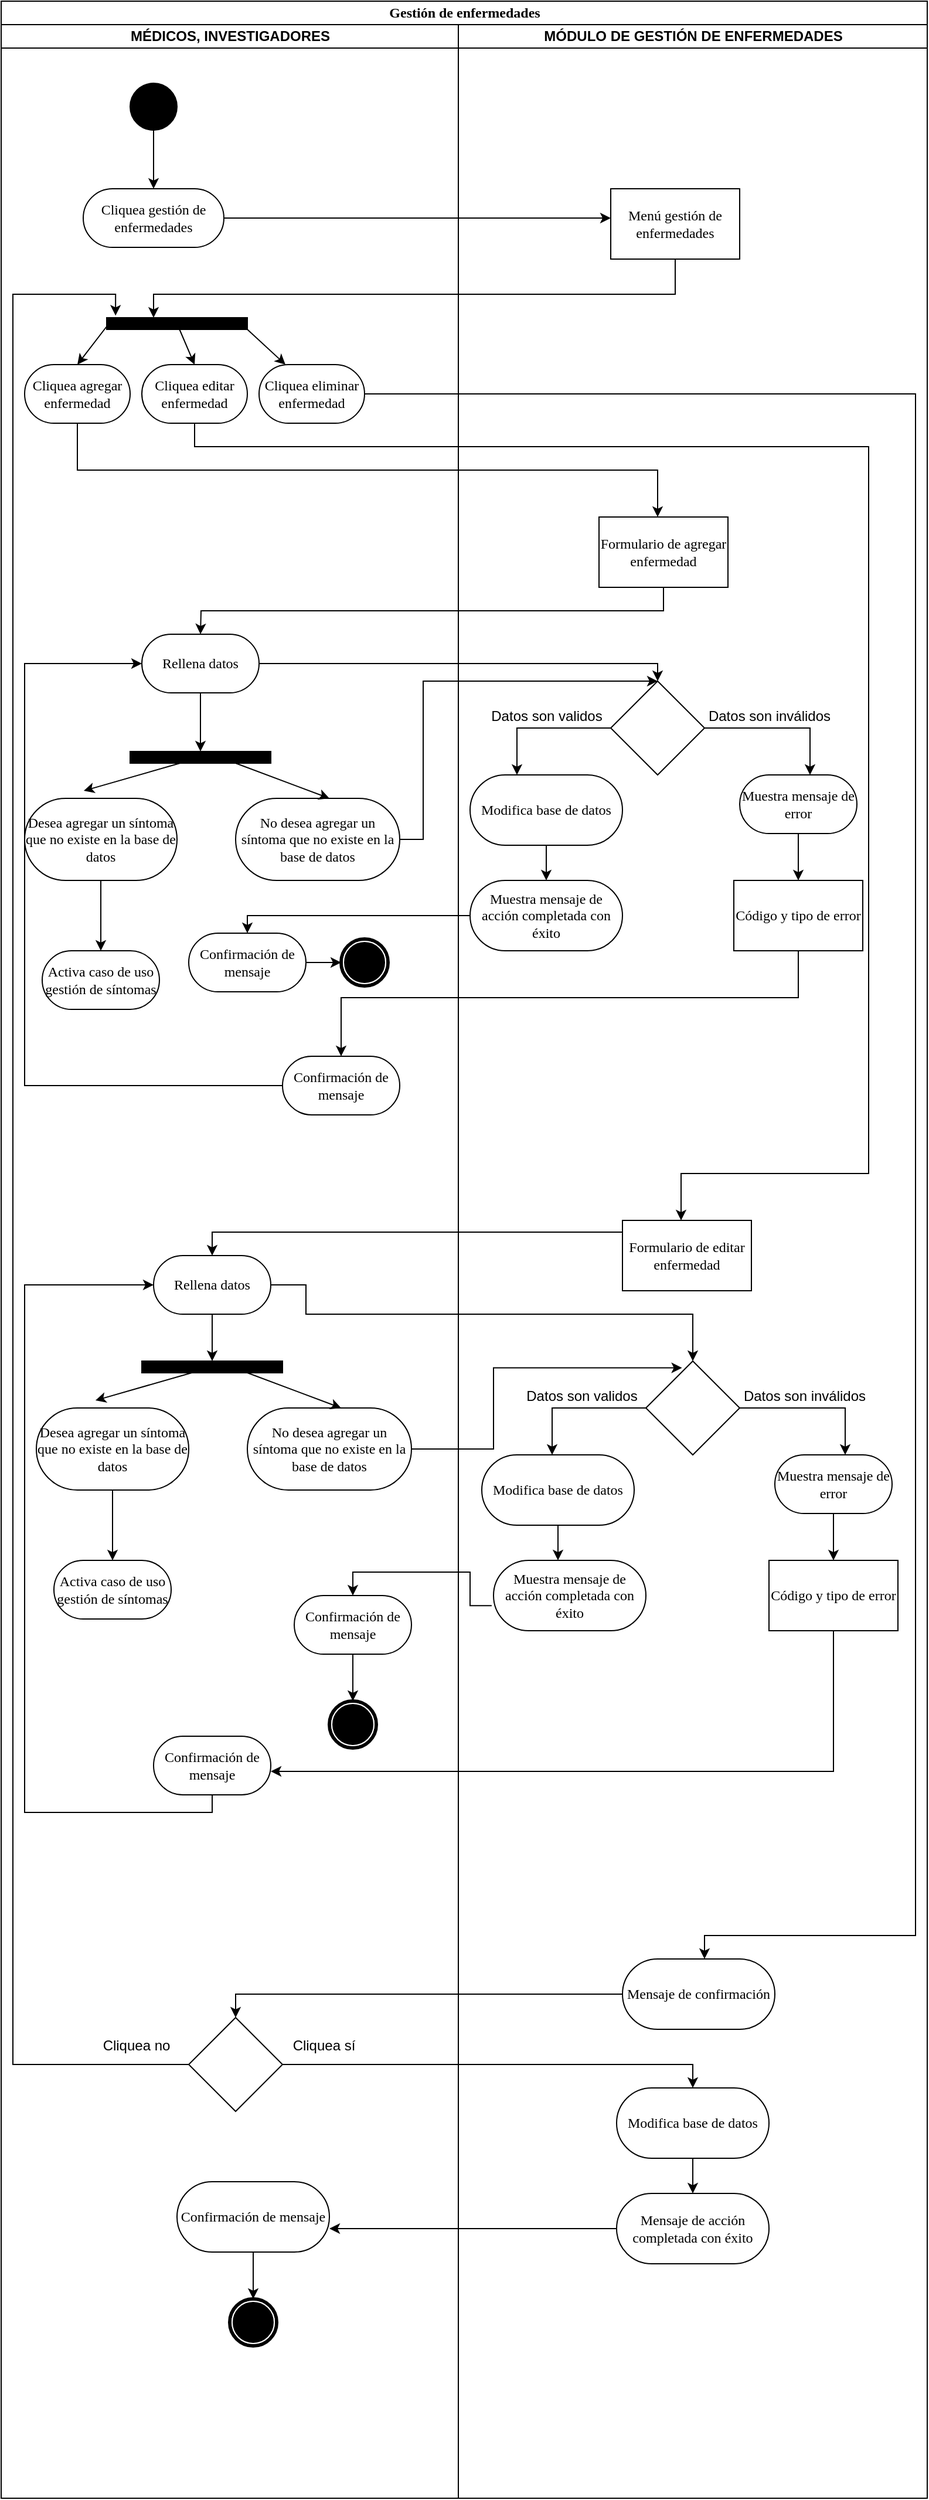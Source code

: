 <mxfile version="13.4.4" type="device" pages="3"><diagram name="GE" id="0783ab3e-0a74-02c8-0abd-f7b4e66b4bec"><mxGraphModel dx="838" dy="480" grid="1" gridSize="10" guides="1" tooltips="1" connect="1" arrows="1" fold="1" page="1" pageScale="1" pageWidth="850" pageHeight="1100" background="#ffffff" math="0" shadow="0"><root><mxCell id="0"/><mxCell id="1" parent="0"/><mxCell id="1c1d494c118603dd-1" value="Gestión de enfermedades" style="swimlane;html=1;childLayout=stackLayout;startSize=20;rounded=0;shadow=0;comic=0;labelBackgroundColor=none;strokeWidth=1;fontFamily=Verdana;fontSize=12;align=center;" parent="1" vertex="1"><mxGeometry x="40" y="20" width="790" height="2130" as="geometry"/></mxCell><mxCell id="1c1d494c118603dd-2" value="MÉDICOS, INVESTIGADORES" style="swimlane;html=1;startSize=20;" parent="1c1d494c118603dd-1" vertex="1"><mxGeometry y="20" width="390" height="2110" as="geometry"/></mxCell><mxCell id="1c1d494c118603dd-6" value="Cliquea gestión de enfermedades" style="rounded=1;whiteSpace=wrap;html=1;shadow=0;comic=0;labelBackgroundColor=none;strokeWidth=1;fontFamily=Verdana;fontSize=12;align=center;arcSize=50;" parent="1c1d494c118603dd-2" vertex="1"><mxGeometry x="70" y="140" width="120" height="50" as="geometry"/></mxCell><mxCell id="1DxKnwRPX1gxY0xQvIqW-1" style="edgeStyle=orthogonalEdgeStyle;rounded=0;orthogonalLoop=1;jettySize=auto;html=1;entryX=0.5;entryY=0;entryDx=0;entryDy=0;" parent="1c1d494c118603dd-2" source="60571a20871a0731-4" target="1c1d494c118603dd-6" edge="1"><mxGeometry relative="1" as="geometry"/></mxCell><mxCell id="60571a20871a0731-4" value="" style="ellipse;whiteSpace=wrap;html=1;rounded=0;shadow=0;comic=0;labelBackgroundColor=none;strokeWidth=1;fillColor=#000000;fontFamily=Verdana;fontSize=12;align=center;" parent="1c1d494c118603dd-2" vertex="1"><mxGeometry x="110" y="50" width="40" height="40" as="geometry"/></mxCell><mxCell id="1DxKnwRPX1gxY0xQvIqW-4" value="" style="rounded=0;whiteSpace=wrap;html=1;fillColor=#000000;" parent="1c1d494c118603dd-2" vertex="1"><mxGeometry x="90" y="250" width="120" height="10" as="geometry"/></mxCell><mxCell id="1DxKnwRPX1gxY0xQvIqW-6" value="Cliquea agregar enfermedad" style="rounded=1;whiteSpace=wrap;html=1;shadow=0;comic=0;labelBackgroundColor=none;strokeWidth=1;fontFamily=Verdana;fontSize=12;align=center;arcSize=50;" parent="1c1d494c118603dd-2" vertex="1"><mxGeometry x="20" y="290" width="90" height="50" as="geometry"/></mxCell><mxCell id="1DxKnwRPX1gxY0xQvIqW-8" value="Cliquea editar enfermedad" style="rounded=1;whiteSpace=wrap;html=1;shadow=0;comic=0;labelBackgroundColor=none;strokeWidth=1;fontFamily=Verdana;fontSize=12;align=center;arcSize=50;" parent="1c1d494c118603dd-2" vertex="1"><mxGeometry x="120" y="290" width="90" height="50" as="geometry"/></mxCell><mxCell id="1DxKnwRPX1gxY0xQvIqW-7" style="edgeStyle=none;rounded=0;orthogonalLoop=1;jettySize=auto;html=1;entryX=0.5;entryY=0;entryDx=0;entryDy=0;" parent="1c1d494c118603dd-2" source="1DxKnwRPX1gxY0xQvIqW-4" target="1DxKnwRPX1gxY0xQvIqW-8" edge="1"><mxGeometry relative="1" as="geometry"><mxPoint x="150" y="290" as="targetPoint"/></mxGeometry></mxCell><mxCell id="1DxKnwRPX1gxY0xQvIqW-10" value="Cliquea eliminar enfermedad" style="rounded=1;whiteSpace=wrap;html=1;shadow=0;comic=0;labelBackgroundColor=none;strokeWidth=1;fontFamily=Verdana;fontSize=12;align=center;arcSize=50;" parent="1c1d494c118603dd-2" vertex="1"><mxGeometry x="220" y="290" width="90" height="50" as="geometry"/></mxCell><mxCell id="1DxKnwRPX1gxY0xQvIqW-9" style="edgeStyle=none;rounded=0;orthogonalLoop=1;jettySize=auto;html=1;exitX=1;exitY=1;exitDx=0;exitDy=0;entryX=0.25;entryY=0;entryDx=0;entryDy=0;" parent="1c1d494c118603dd-2" source="1DxKnwRPX1gxY0xQvIqW-4" target="1DxKnwRPX1gxY0xQvIqW-10" edge="1"><mxGeometry relative="1" as="geometry"><mxPoint x="210" y="280" as="targetPoint"/></mxGeometry></mxCell><mxCell id="1DxKnwRPX1gxY0xQvIqW-5" style="rounded=0;orthogonalLoop=1;jettySize=auto;html=1;exitX=0;exitY=0.75;exitDx=0;exitDy=0;entryX=0.5;entryY=0;entryDx=0;entryDy=0;" parent="1c1d494c118603dd-2" source="1DxKnwRPX1gxY0xQvIqW-4" target="1DxKnwRPX1gxY0xQvIqW-6" edge="1"><mxGeometry relative="1" as="geometry"><mxPoint x="50" y="290" as="targetPoint"/></mxGeometry></mxCell><mxCell id="1DxKnwRPX1gxY0xQvIqW-12" style="edgeStyle=none;rounded=0;orthogonalLoop=1;jettySize=auto;html=1;exitX=0.75;exitY=1;exitDx=0;exitDy=0;" parent="1c1d494c118603dd-2" source="1DxKnwRPX1gxY0xQvIqW-10" target="1DxKnwRPX1gxY0xQvIqW-10" edge="1"><mxGeometry relative="1" as="geometry"/></mxCell><mxCell id="1DxKnwRPX1gxY0xQvIqW-13" style="edgeStyle=none;rounded=0;orthogonalLoop=1;jettySize=auto;html=1;exitX=0.25;exitY=1;exitDx=0;exitDy=0;entryX=0.25;entryY=0;entryDx=0;entryDy=0;" parent="1c1d494c118603dd-2" source="1DxKnwRPX1gxY0xQvIqW-4" target="1DxKnwRPX1gxY0xQvIqW-4" edge="1"><mxGeometry relative="1" as="geometry"/></mxCell><mxCell id="1DxKnwRPX1gxY0xQvIqW-18" value="Rellena datos" style="rounded=1;whiteSpace=wrap;html=1;shadow=0;comic=0;labelBackgroundColor=none;strokeWidth=1;fontFamily=Verdana;fontSize=12;align=center;arcSize=50;" parent="1c1d494c118603dd-2" vertex="1"><mxGeometry x="120" y="520" width="100" height="50" as="geometry"/></mxCell><mxCell id="1DxKnwRPX1gxY0xQvIqW-35" style="rounded=0;orthogonalLoop=1;jettySize=auto;html=1;entryX=0.388;entryY=-0.092;entryDx=0;entryDy=0;entryPerimeter=0;" parent="1c1d494c118603dd-2" source="1DxKnwRPX1gxY0xQvIqW-33" target="1DxKnwRPX1gxY0xQvIqW-34" edge="1"><mxGeometry relative="1" as="geometry"/></mxCell><mxCell id="1DxKnwRPX1gxY0xQvIqW-33" value="" style="rounded=0;whiteSpace=wrap;html=1;fillColor=#000000;" parent="1c1d494c118603dd-2" vertex="1"><mxGeometry x="110" y="620" width="120" height="10" as="geometry"/></mxCell><mxCell id="1DxKnwRPX1gxY0xQvIqW-34" value="Desea agregar un síntoma que no existe en la base de datos" style="rounded=1;whiteSpace=wrap;html=1;shadow=0;comic=0;labelBackgroundColor=none;strokeWidth=1;fontFamily=Verdana;fontSize=12;align=center;arcSize=50;" parent="1c1d494c118603dd-2" vertex="1"><mxGeometry x="20" y="660" width="130" height="70" as="geometry"/></mxCell><mxCell id="1DxKnwRPX1gxY0xQvIqW-38" value="No desea agregar un síntoma que no existe en la base de datos" style="rounded=1;whiteSpace=wrap;html=1;shadow=0;comic=0;labelBackgroundColor=none;strokeWidth=1;fontFamily=Verdana;fontSize=12;align=center;arcSize=50;" parent="1c1d494c118603dd-2" vertex="1"><mxGeometry x="200" y="660" width="140" height="70" as="geometry"/></mxCell><mxCell id="1DxKnwRPX1gxY0xQvIqW-41" value="Activa caso de uso gestión de síntomas" style="rounded=1;whiteSpace=wrap;html=1;shadow=0;comic=0;labelBackgroundColor=none;strokeWidth=1;fontFamily=Verdana;fontSize=12;align=center;arcSize=50;" parent="1c1d494c118603dd-2" vertex="1"><mxGeometry x="35" y="790" width="100" height="50" as="geometry"/></mxCell><mxCell id="1DxKnwRPX1gxY0xQvIqW-51" style="edgeStyle=orthogonalEdgeStyle;rounded=0;orthogonalLoop=1;jettySize=auto;html=1;exitX=0;exitY=0.5;exitDx=0;exitDy=0;entryX=0;entryY=0.5;entryDx=0;entryDy=0;" parent="1c1d494c118603dd-2" source="1DxKnwRPX1gxY0xQvIqW-46" target="1DxKnwRPX1gxY0xQvIqW-18" edge="1"><mxGeometry relative="1" as="geometry"><Array as="points"><mxPoint x="20" y="905"/><mxPoint x="20" y="545"/></Array></mxGeometry></mxCell><mxCell id="1DxKnwRPX1gxY0xQvIqW-46" value="Confirmación de mensaje" style="rounded=1;whiteSpace=wrap;html=1;shadow=0;comic=0;labelBackgroundColor=none;strokeWidth=1;fontFamily=Verdana;fontSize=12;align=center;arcSize=50;" parent="1c1d494c118603dd-2" vertex="1"><mxGeometry x="240" y="880" width="100" height="50" as="geometry"/></mxCell><mxCell id="1DxKnwRPX1gxY0xQvIqW-52" style="edgeStyle=orthogonalEdgeStyle;rounded=0;orthogonalLoop=1;jettySize=auto;html=1;exitX=1;exitY=0.5;exitDx=0;exitDy=0;entryX=0;entryY=0.5;entryDx=0;entryDy=0;" parent="1c1d494c118603dd-2" source="1DxKnwRPX1gxY0xQvIqW-49" target="1DxKnwRPX1gxY0xQvIqW-43" edge="1"><mxGeometry relative="1" as="geometry"/></mxCell><mxCell id="1DxKnwRPX1gxY0xQvIqW-49" value="Confirmación de mensaje" style="rounded=1;whiteSpace=wrap;html=1;shadow=0;comic=0;labelBackgroundColor=none;strokeWidth=1;fontFamily=Verdana;fontSize=12;align=center;arcSize=50;" parent="1c1d494c118603dd-2" vertex="1"><mxGeometry x="160" y="775" width="100" height="50" as="geometry"/></mxCell><mxCell id="1DxKnwRPX1gxY0xQvIqW-43" value="" style="shape=mxgraph.bpmn.shape;html=1;verticalLabelPosition=bottom;labelBackgroundColor=#ffffff;verticalAlign=top;perimeter=ellipsePerimeter;outline=end;symbol=terminate;rounded=0;shadow=0;comic=0;strokeWidth=1;fontFamily=Verdana;fontSize=12;align=center;" parent="1c1d494c118603dd-2" vertex="1"><mxGeometry x="290" y="780" width="40" height="40" as="geometry"/></mxCell><mxCell id="1DxKnwRPX1gxY0xQvIqW-56" value="Rellena datos" style="rounded=1;whiteSpace=wrap;html=1;shadow=0;comic=0;labelBackgroundColor=none;strokeWidth=1;fontFamily=Verdana;fontSize=12;align=center;arcSize=50;" parent="1c1d494c118603dd-2" vertex="1"><mxGeometry x="130" y="1050" width="100" height="50" as="geometry"/></mxCell><mxCell id="1DxKnwRPX1gxY0xQvIqW-82" value="" style="rounded=0;whiteSpace=wrap;html=1;fillColor=#000000;" parent="1c1d494c118603dd-2" vertex="1"><mxGeometry x="120" y="1140" width="120" height="10" as="geometry"/></mxCell><mxCell id="1DxKnwRPX1gxY0xQvIqW-83" value="Desea agregar un síntoma que no existe en la base de datos" style="rounded=1;whiteSpace=wrap;html=1;shadow=0;comic=0;labelBackgroundColor=none;strokeWidth=1;fontFamily=Verdana;fontSize=12;align=center;arcSize=50;" parent="1c1d494c118603dd-2" vertex="1"><mxGeometry x="30" y="1180" width="130" height="70" as="geometry"/></mxCell><mxCell id="1DxKnwRPX1gxY0xQvIqW-81" style="rounded=0;orthogonalLoop=1;jettySize=auto;html=1;entryX=0.388;entryY=-0.092;entryDx=0;entryDy=0;entryPerimeter=0;" parent="1c1d494c118603dd-2" source="1DxKnwRPX1gxY0xQvIqW-82" target="1DxKnwRPX1gxY0xQvIqW-83" edge="1"><mxGeometry relative="1" as="geometry"/></mxCell><mxCell id="1DxKnwRPX1gxY0xQvIqW-84" value="No desea agregar un síntoma que no existe en la base de datos" style="rounded=1;whiteSpace=wrap;html=1;shadow=0;comic=0;labelBackgroundColor=none;strokeWidth=1;fontFamily=Verdana;fontSize=12;align=center;arcSize=50;" parent="1c1d494c118603dd-2" vertex="1"><mxGeometry x="210" y="1180" width="140" height="70" as="geometry"/></mxCell><mxCell id="1DxKnwRPX1gxY0xQvIqW-85" value="Activa caso de uso gestión de síntomas" style="rounded=1;whiteSpace=wrap;html=1;shadow=0;comic=0;labelBackgroundColor=none;strokeWidth=1;fontFamily=Verdana;fontSize=12;align=center;arcSize=50;" parent="1c1d494c118603dd-2" vertex="1"><mxGeometry x="45" y="1310" width="100" height="50" as="geometry"/></mxCell><mxCell id="1DxKnwRPX1gxY0xQvIqW-86" style="edgeStyle=none;rounded=0;orthogonalLoop=1;jettySize=auto;html=1;exitX=0.75;exitY=1;exitDx=0;exitDy=0;" parent="1c1d494c118603dd-2" source="1DxKnwRPX1gxY0xQvIqW-82" edge="1"><mxGeometry relative="1" as="geometry"><mxPoint x="290" y="1180" as="targetPoint"/></mxGeometry></mxCell><mxCell id="1DxKnwRPX1gxY0xQvIqW-87" style="edgeStyle=orthogonalEdgeStyle;rounded=0;orthogonalLoop=1;jettySize=auto;html=1;" parent="1c1d494c118603dd-2" source="1DxKnwRPX1gxY0xQvIqW-83" edge="1"><mxGeometry relative="1" as="geometry"><mxPoint x="95" y="1310" as="targetPoint"/></mxGeometry></mxCell><mxCell id="1DxKnwRPX1gxY0xQvIqW-101" value="Confirmación de mensaje" style="rounded=1;whiteSpace=wrap;html=1;shadow=0;comic=0;labelBackgroundColor=none;strokeWidth=1;fontFamily=Verdana;fontSize=12;align=center;arcSize=50;" parent="1c1d494c118603dd-2" vertex="1"><mxGeometry x="250" y="1340" width="100" height="50" as="geometry"/></mxCell><mxCell id="1DxKnwRPX1gxY0xQvIqW-103" value="" style="shape=mxgraph.bpmn.shape;html=1;verticalLabelPosition=bottom;labelBackgroundColor=#ffffff;verticalAlign=top;perimeter=ellipsePerimeter;outline=end;symbol=terminate;rounded=0;shadow=0;comic=0;strokeWidth=1;fontFamily=Verdana;fontSize=12;align=center;" parent="1c1d494c118603dd-2" vertex="1"><mxGeometry x="280" y="1430" width="40" height="40" as="geometry"/></mxCell><mxCell id="1DxKnwRPX1gxY0xQvIqW-106" style="edgeStyle=orthogonalEdgeStyle;rounded=0;orthogonalLoop=1;jettySize=auto;html=1;entryX=0;entryY=0.5;entryDx=0;entryDy=0;" parent="1c1d494c118603dd-2" source="1DxKnwRPX1gxY0xQvIqW-105" target="1DxKnwRPX1gxY0xQvIqW-56" edge="1"><mxGeometry relative="1" as="geometry"><Array as="points"><mxPoint x="20" y="1525"/><mxPoint x="20" y="1075"/></Array></mxGeometry></mxCell><mxCell id="1DxKnwRPX1gxY0xQvIqW-105" value="Confirmación de mensaje" style="rounded=1;whiteSpace=wrap;html=1;shadow=0;comic=0;labelBackgroundColor=none;strokeWidth=1;fontFamily=Verdana;fontSize=12;align=center;arcSize=50;" parent="1c1d494c118603dd-2" vertex="1"><mxGeometry x="130" y="1460" width="100" height="50" as="geometry"/></mxCell><mxCell id="1DxKnwRPX1gxY0xQvIqW-110" value="" style="rhombus;whiteSpace=wrap;html=1;fillColor=#FFFFFF;" parent="1c1d494c118603dd-2" vertex="1"><mxGeometry x="160" y="1700" width="80" height="80" as="geometry"/></mxCell><mxCell id="1DxKnwRPX1gxY0xQvIqW-112" style="edgeStyle=orthogonalEdgeStyle;rounded=0;orthogonalLoop=1;jettySize=auto;html=1;entryX=0.063;entryY=-0.18;entryDx=0;entryDy=0;entryPerimeter=0;" parent="1c1d494c118603dd-2" target="1DxKnwRPX1gxY0xQvIqW-4" edge="1"><mxGeometry relative="1" as="geometry"><mxPoint x="190" y="1580" as="targetPoint"/><mxPoint x="160" y="1740" as="sourcePoint"/><Array as="points"><mxPoint x="10" y="1740"/><mxPoint x="10" y="230"/><mxPoint x="98" y="230"/></Array></mxGeometry></mxCell><mxCell id="1DxKnwRPX1gxY0xQvIqW-113" value="Cliquea no" style="text;html=1;align=center;verticalAlign=middle;resizable=0;points=[];autosize=1;" parent="1c1d494c118603dd-2" vertex="1"><mxGeometry x="80" y="1714" width="70" height="20" as="geometry"/></mxCell><mxCell id="1DxKnwRPX1gxY0xQvIqW-115" value="Cliquea sí" style="text;html=1;align=center;verticalAlign=middle;resizable=0;points=[];autosize=1;" parent="1c1d494c118603dd-2" vertex="1"><mxGeometry x="240" y="1714" width="70" height="20" as="geometry"/></mxCell><mxCell id="1DxKnwRPX1gxY0xQvIqW-120" value="Confirmación de mensaje" style="rounded=1;whiteSpace=wrap;html=1;shadow=0;comic=0;labelBackgroundColor=none;strokeWidth=1;fontFamily=Verdana;fontSize=12;align=center;arcSize=50;" parent="1c1d494c118603dd-2" vertex="1"><mxGeometry x="150" y="1840" width="130" height="60" as="geometry"/></mxCell><mxCell id="1DxKnwRPX1gxY0xQvIqW-122" value="" style="shape=mxgraph.bpmn.shape;html=1;verticalLabelPosition=bottom;labelBackgroundColor=#ffffff;verticalAlign=top;perimeter=ellipsePerimeter;outline=end;symbol=terminate;rounded=0;shadow=0;comic=0;strokeWidth=1;fontFamily=Verdana;fontSize=12;align=center;" parent="1c1d494c118603dd-2" vertex="1"><mxGeometry x="195" y="1940" width="40" height="40" as="geometry"/></mxCell><mxCell id="1DxKnwRPX1gxY0xQvIqW-39" style="edgeStyle=orthogonalEdgeStyle;rounded=0;orthogonalLoop=1;jettySize=auto;html=1;entryX=0.5;entryY=0;entryDx=0;entryDy=0;" parent="1c1d494c118603dd-1" source="1DxKnwRPX1gxY0xQvIqW-38" target="1DxKnwRPX1gxY0xQvIqW-20" edge="1"><mxGeometry relative="1" as="geometry"><Array as="points"><mxPoint x="360" y="715"/><mxPoint x="360" y="580"/></Array></mxGeometry></mxCell><mxCell id="1DxKnwRPX1gxY0xQvIqW-45" style="edgeStyle=orthogonalEdgeStyle;rounded=0;orthogonalLoop=1;jettySize=auto;html=1;entryX=0.5;entryY=0;entryDx=0;entryDy=0;" parent="1c1d494c118603dd-1" source="1DxKnwRPX1gxY0xQvIqW-27" target="1DxKnwRPX1gxY0xQvIqW-46" edge="1"><mxGeometry relative="1" as="geometry"><mxPoint x="240" y="900" as="targetPoint"/><Array as="points"><mxPoint x="680" y="850"/><mxPoint x="290" y="850"/></Array></mxGeometry></mxCell><mxCell id="1DxKnwRPX1gxY0xQvIqW-48" style="edgeStyle=orthogonalEdgeStyle;rounded=0;orthogonalLoop=1;jettySize=auto;html=1;entryX=0.5;entryY=0;entryDx=0;entryDy=0;" parent="1c1d494c118603dd-1" source="1DxKnwRPX1gxY0xQvIqW-44" target="1DxKnwRPX1gxY0xQvIqW-49" edge="1"><mxGeometry relative="1" as="geometry"><mxPoint x="200" y="820" as="targetPoint"/><Array as="points"><mxPoint x="465" y="780"/><mxPoint x="210" y="780"/></Array></mxGeometry></mxCell><mxCell id="1DxKnwRPX1gxY0xQvIqW-100" style="edgeStyle=orthogonalEdgeStyle;rounded=0;orthogonalLoop=1;jettySize=auto;html=1;entryX=0.385;entryY=0.072;entryDx=0;entryDy=0;entryPerimeter=0;" parent="1c1d494c118603dd-1" source="1DxKnwRPX1gxY0xQvIqW-84" target="1DxKnwRPX1gxY0xQvIqW-89" edge="1"><mxGeometry relative="1" as="geometry"><Array as="points"><mxPoint x="420" y="1235"/><mxPoint x="420" y="1166"/></Array></mxGeometry></mxCell><mxCell id="1c1d494c118603dd-4" value="MÓDULO DE GESTIÓN DE ENFERMEDADES" style="swimlane;html=1;startSize=20;" parent="1c1d494c118603dd-1" vertex="1"><mxGeometry x="390" y="20" width="400" height="2110" as="geometry"/></mxCell><mxCell id="1c1d494c118603dd-10" value="Menú gestión de enfermedades" style="rounded=0;whiteSpace=wrap;html=1;shadow=0;comic=0;labelBackgroundColor=none;strokeWidth=1;fontFamily=Verdana;fontSize=12;align=center;arcSize=50;" parent="1c1d494c118603dd-4" vertex="1"><mxGeometry x="130" y="140" width="110" height="60" as="geometry"/></mxCell><mxCell id="1DxKnwRPX1gxY0xQvIqW-16" value="Formulario de agregar enfermedad" style="rounded=0;whiteSpace=wrap;html=1;shadow=0;comic=0;labelBackgroundColor=none;strokeWidth=1;fontFamily=Verdana;fontSize=12;align=center;arcSize=50;" parent="1c1d494c118603dd-4" vertex="1"><mxGeometry x="120" y="420" width="110" height="60" as="geometry"/></mxCell><mxCell id="1DxKnwRPX1gxY0xQvIqW-20" value="" style="rhombus;whiteSpace=wrap;html=1;fillColor=#FFFFFF;" parent="1c1d494c118603dd-4" vertex="1"><mxGeometry x="130" y="560" width="80" height="80" as="geometry"/></mxCell><mxCell id="1DxKnwRPX1gxY0xQvIqW-23" value="Datos son inválidos" style="text;html=1;align=center;verticalAlign=middle;resizable=0;points=[];autosize=1;" parent="1c1d494c118603dd-4" vertex="1"><mxGeometry x="205" y="580" width="120" height="20" as="geometry"/></mxCell><mxCell id="1DxKnwRPX1gxY0xQvIqW-24" value="Datos son validos" style="text;html=1;align=center;verticalAlign=middle;resizable=0;points=[];autosize=1;" parent="1c1d494c118603dd-4" vertex="1"><mxGeometry x="20" y="580" width="110" height="20" as="geometry"/></mxCell><mxCell id="1DxKnwRPX1gxY0xQvIqW-25" value="Muestra mensaje de error" style="rounded=1;whiteSpace=wrap;html=1;shadow=0;comic=0;labelBackgroundColor=none;strokeWidth=1;fontFamily=Verdana;fontSize=12;align=center;arcSize=50;" parent="1c1d494c118603dd-4" vertex="1"><mxGeometry x="240" y="640" width="100" height="50" as="geometry"/></mxCell><mxCell id="1DxKnwRPX1gxY0xQvIqW-27" value="Código y tipo de error" style="rounded=0;whiteSpace=wrap;html=1;shadow=0;comic=0;labelBackgroundColor=none;strokeWidth=1;fontFamily=Verdana;fontSize=12;align=center;arcSize=50;" parent="1c1d494c118603dd-4" vertex="1"><mxGeometry x="235" y="730" width="110" height="60" as="geometry"/></mxCell><mxCell id="1DxKnwRPX1gxY0xQvIqW-44" value="Muestra mensaje de acción completada con éxito" style="rounded=1;whiteSpace=wrap;html=1;shadow=0;comic=0;labelBackgroundColor=none;strokeWidth=1;fontFamily=Verdana;fontSize=12;align=center;arcSize=50;" parent="1c1d494c118603dd-4" vertex="1"><mxGeometry x="10" y="730" width="130" height="60" as="geometry"/></mxCell><mxCell id="1DxKnwRPX1gxY0xQvIqW-54" value="Formulario de editar enfermedad" style="rounded=0;whiteSpace=wrap;html=1;shadow=0;comic=0;labelBackgroundColor=none;strokeWidth=1;fontFamily=Verdana;fontSize=12;align=center;arcSize=50;" parent="1c1d494c118603dd-4" vertex="1"><mxGeometry x="140" y="1020" width="110" height="60" as="geometry"/></mxCell><mxCell id="1DxKnwRPX1gxY0xQvIqW-89" value="" style="rhombus;whiteSpace=wrap;html=1;fillColor=#FFFFFF;" parent="1c1d494c118603dd-4" vertex="1"><mxGeometry x="160" y="1140" width="80" height="80" as="geometry"/></mxCell><mxCell id="1DxKnwRPX1gxY0xQvIqW-91" value="Datos son inválidos" style="text;html=1;align=center;verticalAlign=middle;resizable=0;points=[];autosize=1;" parent="1c1d494c118603dd-4" vertex="1"><mxGeometry x="235" y="1160" width="120" height="20" as="geometry"/></mxCell><mxCell id="1DxKnwRPX1gxY0xQvIqW-92" value="Datos son validos" style="text;html=1;align=center;verticalAlign=middle;resizable=0;points=[];autosize=1;" parent="1c1d494c118603dd-4" vertex="1"><mxGeometry x="50" y="1160" width="110" height="20" as="geometry"/></mxCell><mxCell id="1DxKnwRPX1gxY0xQvIqW-93" value="Muestra mensaje de error" style="rounded=1;whiteSpace=wrap;html=1;shadow=0;comic=0;labelBackgroundColor=none;strokeWidth=1;fontFamily=Verdana;fontSize=12;align=center;arcSize=50;" parent="1c1d494c118603dd-4" vertex="1"><mxGeometry x="270" y="1220" width="100" height="50" as="geometry"/></mxCell><mxCell id="1DxKnwRPX1gxY0xQvIqW-94" value="Código y tipo de error" style="rounded=0;whiteSpace=wrap;html=1;shadow=0;comic=0;labelBackgroundColor=none;strokeWidth=1;fontFamily=Verdana;fontSize=12;align=center;arcSize=50;" parent="1c1d494c118603dd-4" vertex="1"><mxGeometry x="265" y="1310" width="110" height="60" as="geometry"/></mxCell><mxCell id="1DxKnwRPX1gxY0xQvIqW-95" value="Muestra mensaje de acción completada con éxito" style="rounded=1;whiteSpace=wrap;html=1;shadow=0;comic=0;labelBackgroundColor=none;strokeWidth=1;fontFamily=Verdana;fontSize=12;align=center;arcSize=50;" parent="1c1d494c118603dd-4" vertex="1"><mxGeometry x="30" y="1310" width="130" height="60" as="geometry"/></mxCell><mxCell id="1DxKnwRPX1gxY0xQvIqW-96" style="edgeStyle=orthogonalEdgeStyle;rounded=0;orthogonalLoop=1;jettySize=auto;html=1;" parent="1c1d494c118603dd-4" edge="1"><mxGeometry relative="1" as="geometry"><mxPoint x="330" y="1220" as="targetPoint"/><mxPoint x="240" y="1180" as="sourcePoint"/><Array as="points"><mxPoint x="330" y="1180"/></Array></mxGeometry></mxCell><mxCell id="1DxKnwRPX1gxY0xQvIqW-97" style="edgeStyle=orthogonalEdgeStyle;rounded=0;orthogonalLoop=1;jettySize=auto;html=1;exitX=0;exitY=0.5;exitDx=0;exitDy=0;" parent="1c1d494c118603dd-4" edge="1"><mxGeometry relative="1" as="geometry"><mxPoint x="80" y="1220" as="targetPoint"/><mxPoint x="160" y="1180" as="sourcePoint"/><Array as="points"><mxPoint x="80" y="1180"/></Array></mxGeometry></mxCell><mxCell id="1DxKnwRPX1gxY0xQvIqW-98" style="edgeStyle=orthogonalEdgeStyle;rounded=0;orthogonalLoop=1;jettySize=auto;html=1;" parent="1c1d494c118603dd-4" source="1DxKnwRPX1gxY0xQvIqW-93" edge="1"><mxGeometry relative="1" as="geometry"><mxPoint x="320" y="1310" as="targetPoint"/></mxGeometry></mxCell><mxCell id="1DxKnwRPX1gxY0xQvIqW-108" value="Mensaje de confirmación" style="rounded=1;whiteSpace=wrap;html=1;shadow=0;comic=0;labelBackgroundColor=none;strokeWidth=1;fontFamily=Verdana;fontSize=12;align=center;arcSize=50;" parent="1c1d494c118603dd-4" vertex="1"><mxGeometry x="140" y="1650" width="130" height="60" as="geometry"/></mxCell><mxCell id="1DxKnwRPX1gxY0xQvIqW-116" value="Mensaje de acción completada con éxito" style="rounded=1;whiteSpace=wrap;html=1;shadow=0;comic=0;labelBackgroundColor=none;strokeWidth=1;fontFamily=Verdana;fontSize=12;align=center;arcSize=50;" parent="1c1d494c118603dd-4" vertex="1"><mxGeometry x="135" y="1850" width="130" height="60" as="geometry"/></mxCell><mxCell id="1DxKnwRPX1gxY0xQvIqW-118" style="edgeStyle=orthogonalEdgeStyle;rounded=0;orthogonalLoop=1;jettySize=auto;html=1;entryX=0.5;entryY=0;entryDx=0;entryDy=0;" parent="1c1d494c118603dd-4" source="1DxKnwRPX1gxY0xQvIqW-117" target="1DxKnwRPX1gxY0xQvIqW-116" edge="1"><mxGeometry relative="1" as="geometry"/></mxCell><mxCell id="1DxKnwRPX1gxY0xQvIqW-117" value="Modifica base de datos" style="rounded=1;whiteSpace=wrap;html=1;shadow=0;comic=0;labelBackgroundColor=none;strokeWidth=1;fontFamily=Verdana;fontSize=12;align=center;arcSize=50;" parent="1c1d494c118603dd-4" vertex="1"><mxGeometry x="135" y="1760" width="130" height="60" as="geometry"/></mxCell><mxCell id="1DxKnwRPX1gxY0xQvIqW-124" style="edgeStyle=orthogonalEdgeStyle;rounded=0;orthogonalLoop=1;jettySize=auto;html=1;entryX=0.5;entryY=0;entryDx=0;entryDy=0;" parent="1c1d494c118603dd-4" source="1DxKnwRPX1gxY0xQvIqW-123" target="1DxKnwRPX1gxY0xQvIqW-44" edge="1"><mxGeometry relative="1" as="geometry"/></mxCell><mxCell id="1DxKnwRPX1gxY0xQvIqW-123" value="Modifica base de datos" style="rounded=1;whiteSpace=wrap;html=1;shadow=0;comic=0;labelBackgroundColor=none;strokeWidth=1;fontFamily=Verdana;fontSize=12;align=center;arcSize=50;" parent="1c1d494c118603dd-4" vertex="1"><mxGeometry x="10" y="640" width="130" height="60" as="geometry"/></mxCell><mxCell id="1DxKnwRPX1gxY0xQvIqW-125" value="Modifica base de datos" style="rounded=1;whiteSpace=wrap;html=1;shadow=0;comic=0;labelBackgroundColor=none;strokeWidth=1;fontFamily=Verdana;fontSize=12;align=center;arcSize=50;" parent="1c1d494c118603dd-4" vertex="1"><mxGeometry x="20" y="1220" width="130" height="60" as="geometry"/></mxCell><mxCell id="1DxKnwRPX1gxY0xQvIqW-2" style="edgeStyle=orthogonalEdgeStyle;rounded=0;orthogonalLoop=1;jettySize=auto;html=1;" parent="1" source="1c1d494c118603dd-6" edge="1"><mxGeometry relative="1" as="geometry"><mxPoint x="560" y="205" as="targetPoint"/></mxGeometry></mxCell><mxCell id="1DxKnwRPX1gxY0xQvIqW-3" style="edgeStyle=orthogonalEdgeStyle;rounded=0;orthogonalLoop=1;jettySize=auto;html=1;" parent="1" source="1c1d494c118603dd-10" edge="1"><mxGeometry relative="1" as="geometry"><mxPoint x="170" y="290" as="targetPoint"/><Array as="points"><mxPoint x="615" y="270"/><mxPoint x="170" y="270"/></Array></mxGeometry></mxCell><mxCell id="1DxKnwRPX1gxY0xQvIqW-14" style="edgeStyle=orthogonalEdgeStyle;rounded=0;orthogonalLoop=1;jettySize=auto;html=1;" parent="1" source="1DxKnwRPX1gxY0xQvIqW-6" edge="1"><mxGeometry relative="1" as="geometry"><mxPoint x="600" y="460" as="targetPoint"/><Array as="points"><mxPoint x="105" y="420"/><mxPoint x="600" y="420"/></Array></mxGeometry></mxCell><mxCell id="1DxKnwRPX1gxY0xQvIqW-17" style="edgeStyle=orthogonalEdgeStyle;rounded=0;orthogonalLoop=1;jettySize=auto;html=1;exitX=0.5;exitY=1;exitDx=0;exitDy=0;" parent="1" source="1DxKnwRPX1gxY0xQvIqW-16" edge="1"><mxGeometry relative="1" as="geometry"><mxPoint x="210" y="560" as="targetPoint"/></mxGeometry></mxCell><mxCell id="1DxKnwRPX1gxY0xQvIqW-19" style="edgeStyle=orthogonalEdgeStyle;rounded=0;orthogonalLoop=1;jettySize=auto;html=1;" parent="1" source="1DxKnwRPX1gxY0xQvIqW-18" edge="1"><mxGeometry relative="1" as="geometry"><mxPoint x="600" y="600" as="targetPoint"/><Array as="points"><mxPoint x="600" y="585"/></Array></mxGeometry></mxCell><mxCell id="1DxKnwRPX1gxY0xQvIqW-21" style="edgeStyle=orthogonalEdgeStyle;rounded=0;orthogonalLoop=1;jettySize=auto;html=1;" parent="1" source="1DxKnwRPX1gxY0xQvIqW-20" edge="1"><mxGeometry relative="1" as="geometry"><mxPoint x="730" y="680" as="targetPoint"/><Array as="points"><mxPoint x="730" y="640"/></Array></mxGeometry></mxCell><mxCell id="1DxKnwRPX1gxY0xQvIqW-22" style="edgeStyle=orthogonalEdgeStyle;rounded=0;orthogonalLoop=1;jettySize=auto;html=1;exitX=0;exitY=0.5;exitDx=0;exitDy=0;" parent="1" source="1DxKnwRPX1gxY0xQvIqW-20" edge="1"><mxGeometry relative="1" as="geometry"><mxPoint x="480" y="680" as="targetPoint"/><Array as="points"><mxPoint x="480" y="640"/></Array></mxGeometry></mxCell><mxCell id="1DxKnwRPX1gxY0xQvIqW-26" style="edgeStyle=orthogonalEdgeStyle;rounded=0;orthogonalLoop=1;jettySize=auto;html=1;" parent="1" source="1DxKnwRPX1gxY0xQvIqW-25" edge="1"><mxGeometry relative="1" as="geometry"><mxPoint x="720" y="770" as="targetPoint"/></mxGeometry></mxCell><mxCell id="1DxKnwRPX1gxY0xQvIqW-32" style="edgeStyle=orthogonalEdgeStyle;rounded=0;orthogonalLoop=1;jettySize=auto;html=1;" parent="1" source="1DxKnwRPX1gxY0xQvIqW-18" edge="1"><mxGeometry relative="1" as="geometry"><mxPoint x="210" y="660" as="targetPoint"/></mxGeometry></mxCell><mxCell id="1DxKnwRPX1gxY0xQvIqW-37" style="edgeStyle=none;rounded=0;orthogonalLoop=1;jettySize=auto;html=1;exitX=0.75;exitY=1;exitDx=0;exitDy=0;" parent="1" source="1DxKnwRPX1gxY0xQvIqW-33" edge="1"><mxGeometry relative="1" as="geometry"><mxPoint x="320" y="700" as="targetPoint"/></mxGeometry></mxCell><mxCell id="1DxKnwRPX1gxY0xQvIqW-40" style="edgeStyle=orthogonalEdgeStyle;rounded=0;orthogonalLoop=1;jettySize=auto;html=1;" parent="1" source="1DxKnwRPX1gxY0xQvIqW-34" edge="1"><mxGeometry relative="1" as="geometry"><mxPoint x="125" y="830" as="targetPoint"/></mxGeometry></mxCell><mxCell id="1DxKnwRPX1gxY0xQvIqW-53" style="edgeStyle=orthogonalEdgeStyle;rounded=0;orthogonalLoop=1;jettySize=auto;html=1;" parent="1" source="1DxKnwRPX1gxY0xQvIqW-8" edge="1"><mxGeometry relative="1" as="geometry"><mxPoint x="620" y="1060" as="targetPoint"/><Array as="points"><mxPoint x="205" y="400"/><mxPoint x="780" y="400"/><mxPoint x="780" y="1020"/><mxPoint x="620" y="1020"/><mxPoint x="620" y="1060"/></Array></mxGeometry></mxCell><mxCell id="1DxKnwRPX1gxY0xQvIqW-55" style="edgeStyle=orthogonalEdgeStyle;rounded=0;orthogonalLoop=1;jettySize=auto;html=1;exitX=0;exitY=0.5;exitDx=0;exitDy=0;" parent="1" source="1DxKnwRPX1gxY0xQvIqW-54" edge="1"><mxGeometry relative="1" as="geometry"><mxPoint x="220" y="1090" as="targetPoint"/><Array as="points"><mxPoint x="570" y="1070"/><mxPoint x="220" y="1070"/></Array></mxGeometry></mxCell><mxCell id="1DxKnwRPX1gxY0xQvIqW-57" style="edgeStyle=orthogonalEdgeStyle;rounded=0;orthogonalLoop=1;jettySize=auto;html=1;exitX=0.5;exitY=1;exitDx=0;exitDy=0;" parent="1" source="1DxKnwRPX1gxY0xQvIqW-56" edge="1"><mxGeometry relative="1" as="geometry"><mxPoint x="220" y="1180" as="targetPoint"/></mxGeometry></mxCell><mxCell id="1DxKnwRPX1gxY0xQvIqW-88" style="edgeStyle=orthogonalEdgeStyle;rounded=0;orthogonalLoop=1;jettySize=auto;html=1;exitX=1;exitY=0.5;exitDx=0;exitDy=0;" parent="1" source="1DxKnwRPX1gxY0xQvIqW-56" edge="1"><mxGeometry relative="1" as="geometry"><mxPoint x="630" y="1180" as="targetPoint"/><Array as="points"><mxPoint x="300" y="1115"/><mxPoint x="300" y="1140"/><mxPoint x="630" y="1140"/></Array></mxGeometry></mxCell><mxCell id="1DxKnwRPX1gxY0xQvIqW-99" style="edgeStyle=orthogonalEdgeStyle;rounded=0;orthogonalLoop=1;jettySize=auto;html=1;exitX=-0.012;exitY=0.643;exitDx=0;exitDy=0;exitPerimeter=0;" parent="1" source="1DxKnwRPX1gxY0xQvIqW-95" edge="1"><mxGeometry relative="1" as="geometry"><mxPoint x="340" y="1380" as="targetPoint"/><Array as="points"><mxPoint x="440" y="1389"/><mxPoint x="440" y="1360"/><mxPoint x="340" y="1360"/></Array></mxGeometry></mxCell><mxCell id="1DxKnwRPX1gxY0xQvIqW-102" style="edgeStyle=orthogonalEdgeStyle;rounded=0;orthogonalLoop=1;jettySize=auto;html=1;" parent="1" source="1DxKnwRPX1gxY0xQvIqW-101" edge="1"><mxGeometry relative="1" as="geometry"><mxPoint x="340" y="1470" as="targetPoint"/></mxGeometry></mxCell><mxCell id="1DxKnwRPX1gxY0xQvIqW-104" style="edgeStyle=orthogonalEdgeStyle;rounded=0;orthogonalLoop=1;jettySize=auto;html=1;" parent="1" source="1DxKnwRPX1gxY0xQvIqW-94" edge="1"><mxGeometry relative="1" as="geometry"><mxPoint x="270" y="1530" as="targetPoint"/><Array as="points"><mxPoint x="750" y="1530"/></Array></mxGeometry></mxCell><mxCell id="1DxKnwRPX1gxY0xQvIqW-107" style="edgeStyle=orthogonalEdgeStyle;rounded=0;orthogonalLoop=1;jettySize=auto;html=1;" parent="1" source="1DxKnwRPX1gxY0xQvIqW-10" edge="1"><mxGeometry relative="1" as="geometry"><mxPoint x="640" y="1690" as="targetPoint"/><Array as="points"><mxPoint x="820" y="355"/><mxPoint x="820" y="1670"/><mxPoint x="640" y="1670"/></Array></mxGeometry></mxCell><mxCell id="1DxKnwRPX1gxY0xQvIqW-109" style="edgeStyle=orthogonalEdgeStyle;rounded=0;orthogonalLoop=1;jettySize=auto;html=1;exitX=0;exitY=0.5;exitDx=0;exitDy=0;" parent="1" source="1DxKnwRPX1gxY0xQvIqW-108" edge="1"><mxGeometry relative="1" as="geometry"><mxPoint x="240" y="1740" as="targetPoint"/><Array as="points"><mxPoint x="240" y="1720"/></Array></mxGeometry></mxCell><mxCell id="1DxKnwRPX1gxY0xQvIqW-114" style="edgeStyle=orthogonalEdgeStyle;rounded=0;orthogonalLoop=1;jettySize=auto;html=1;exitX=1;exitY=0.5;exitDx=0;exitDy=0;" parent="1" source="1DxKnwRPX1gxY0xQvIqW-110" edge="1"><mxGeometry relative="1" as="geometry"><mxPoint x="630" y="1800" as="targetPoint"/><Array as="points"><mxPoint x="630" y="1780"/></Array></mxGeometry></mxCell><mxCell id="1DxKnwRPX1gxY0xQvIqW-119" style="edgeStyle=orthogonalEdgeStyle;rounded=0;orthogonalLoop=1;jettySize=auto;html=1;exitX=0;exitY=0.5;exitDx=0;exitDy=0;" parent="1" source="1DxKnwRPX1gxY0xQvIqW-116" edge="1"><mxGeometry relative="1" as="geometry"><mxPoint x="320" y="1920" as="targetPoint"/></mxGeometry></mxCell><mxCell id="1DxKnwRPX1gxY0xQvIqW-121" style="edgeStyle=orthogonalEdgeStyle;rounded=0;orthogonalLoop=1;jettySize=auto;html=1;" parent="1" source="1DxKnwRPX1gxY0xQvIqW-120" edge="1"><mxGeometry relative="1" as="geometry"><mxPoint x="255" y="1980" as="targetPoint"/></mxGeometry></mxCell><mxCell id="1DxKnwRPX1gxY0xQvIqW-126" style="edgeStyle=orthogonalEdgeStyle;rounded=0;orthogonalLoop=1;jettySize=auto;html=1;" parent="1" source="1DxKnwRPX1gxY0xQvIqW-125" edge="1"><mxGeometry relative="1" as="geometry"><mxPoint x="515" y="1350" as="targetPoint"/></mxGeometry></mxCell></root></mxGraphModel></diagram><diagram id="Pt5UDltOsuOke5mn5twC" name="GS"><mxGraphModel dx="838" dy="480" grid="1" gridSize="10" guides="1" tooltips="1" connect="1" arrows="1" fold="1" page="1" pageScale="1" pageWidth="850" pageHeight="1100" math="0" shadow="0"><root><mxCell id="TFIuS3xWS3tDhYZo6X7T-0"/><mxCell id="TFIuS3xWS3tDhYZo6X7T-1" parent="TFIuS3xWS3tDhYZo6X7T-0"/><mxCell id="_zeHWCF-yDpip2rLqSrM-0" value="Gestión de síntomas" style="swimlane;html=1;childLayout=stackLayout;startSize=20;rounded=0;shadow=0;comic=0;labelBackgroundColor=none;strokeWidth=1;fontFamily=Verdana;fontSize=12;align=center;" parent="TFIuS3xWS3tDhYZo6X7T-1" vertex="1"><mxGeometry x="40" y="20" width="790" height="2130" as="geometry"/></mxCell><mxCell id="_zeHWCF-yDpip2rLqSrM-1" value="MÉDICOS, INVESTIGADORES" style="swimlane;html=1;startSize=20;" parent="_zeHWCF-yDpip2rLqSrM-0" vertex="1"><mxGeometry y="20" width="390" height="2110" as="geometry"/></mxCell><mxCell id="_zeHWCF-yDpip2rLqSrM-4" value="" style="ellipse;whiteSpace=wrap;html=1;rounded=0;shadow=0;comic=0;labelBackgroundColor=none;strokeWidth=1;fillColor=#000000;fontFamily=Verdana;fontSize=12;align=center;" parent="_zeHWCF-yDpip2rLqSrM-1" vertex="1"><mxGeometry x="110" y="50" width="40" height="40" as="geometry"/></mxCell><mxCell id="_zeHWCF-yDpip2rLqSrM-5" value="" style="rounded=0;whiteSpace=wrap;html=1;fillColor=#000000;" parent="_zeHWCF-yDpip2rLqSrM-1" vertex="1"><mxGeometry x="90" y="250" width="120" height="10" as="geometry"/></mxCell><mxCell id="_zeHWCF-yDpip2rLqSrM-6" value="Cliquea agregar síntoma" style="rounded=1;whiteSpace=wrap;html=1;shadow=0;comic=0;labelBackgroundColor=none;strokeWidth=1;fontFamily=Verdana;fontSize=12;align=center;arcSize=50;" parent="_zeHWCF-yDpip2rLqSrM-1" vertex="1"><mxGeometry x="20" y="290" width="90" height="50" as="geometry"/></mxCell><mxCell id="_zeHWCF-yDpip2rLqSrM-7" value="Cliquea editar síntoma" style="rounded=1;whiteSpace=wrap;html=1;shadow=0;comic=0;labelBackgroundColor=none;strokeWidth=1;fontFamily=Verdana;fontSize=12;align=center;arcSize=50;" parent="_zeHWCF-yDpip2rLqSrM-1" vertex="1"><mxGeometry x="120" y="290" width="90" height="50" as="geometry"/></mxCell><mxCell id="_zeHWCF-yDpip2rLqSrM-8" style="edgeStyle=none;rounded=0;orthogonalLoop=1;jettySize=auto;html=1;entryX=0.5;entryY=0;entryDx=0;entryDy=0;" parent="_zeHWCF-yDpip2rLqSrM-1" source="_zeHWCF-yDpip2rLqSrM-5" target="_zeHWCF-yDpip2rLqSrM-7" edge="1"><mxGeometry relative="1" as="geometry"><mxPoint x="150" y="290" as="targetPoint"/></mxGeometry></mxCell><mxCell id="_zeHWCF-yDpip2rLqSrM-9" value="Cliquea eliminar síntoma" style="rounded=1;whiteSpace=wrap;html=1;shadow=0;comic=0;labelBackgroundColor=none;strokeWidth=1;fontFamily=Verdana;fontSize=12;align=center;arcSize=50;" parent="_zeHWCF-yDpip2rLqSrM-1" vertex="1"><mxGeometry x="220" y="290" width="90" height="50" as="geometry"/></mxCell><mxCell id="_zeHWCF-yDpip2rLqSrM-10" style="edgeStyle=none;rounded=0;orthogonalLoop=1;jettySize=auto;html=1;exitX=1;exitY=1;exitDx=0;exitDy=0;entryX=0.25;entryY=0;entryDx=0;entryDy=0;" parent="_zeHWCF-yDpip2rLqSrM-1" source="_zeHWCF-yDpip2rLqSrM-5" target="_zeHWCF-yDpip2rLqSrM-9" edge="1"><mxGeometry relative="1" as="geometry"><mxPoint x="210" y="280" as="targetPoint"/></mxGeometry></mxCell><mxCell id="_zeHWCF-yDpip2rLqSrM-11" style="rounded=0;orthogonalLoop=1;jettySize=auto;html=1;exitX=0;exitY=0.75;exitDx=0;exitDy=0;entryX=0.5;entryY=0;entryDx=0;entryDy=0;" parent="_zeHWCF-yDpip2rLqSrM-1" source="_zeHWCF-yDpip2rLqSrM-5" target="_zeHWCF-yDpip2rLqSrM-6" edge="1"><mxGeometry relative="1" as="geometry"><mxPoint x="50" y="290" as="targetPoint"/></mxGeometry></mxCell><mxCell id="_zeHWCF-yDpip2rLqSrM-12" style="edgeStyle=none;rounded=0;orthogonalLoop=1;jettySize=auto;html=1;exitX=0.75;exitY=1;exitDx=0;exitDy=0;" parent="_zeHWCF-yDpip2rLqSrM-1" source="_zeHWCF-yDpip2rLqSrM-9" target="_zeHWCF-yDpip2rLqSrM-9" edge="1"><mxGeometry relative="1" as="geometry"/></mxCell><mxCell id="_zeHWCF-yDpip2rLqSrM-13" style="edgeStyle=none;rounded=0;orthogonalLoop=1;jettySize=auto;html=1;exitX=0.25;exitY=1;exitDx=0;exitDy=0;entryX=0.25;entryY=0;entryDx=0;entryDy=0;" parent="_zeHWCF-yDpip2rLqSrM-1" source="_zeHWCF-yDpip2rLqSrM-5" target="_zeHWCF-yDpip2rLqSrM-5" edge="1"><mxGeometry relative="1" as="geometry"/></mxCell><mxCell id="_zeHWCF-yDpip2rLqSrM-14" value="Rellena datos" style="rounded=1;whiteSpace=wrap;html=1;shadow=0;comic=0;labelBackgroundColor=none;strokeWidth=1;fontFamily=Verdana;fontSize=12;align=center;arcSize=50;" parent="_zeHWCF-yDpip2rLqSrM-1" vertex="1"><mxGeometry x="120" y="510" width="100" height="50" as="geometry"/></mxCell><mxCell id="_zeHWCF-yDpip2rLqSrM-20" style="edgeStyle=orthogonalEdgeStyle;rounded=0;orthogonalLoop=1;jettySize=auto;html=1;exitX=0;exitY=0.5;exitDx=0;exitDy=0;entryX=0;entryY=0.5;entryDx=0;entryDy=0;" parent="_zeHWCF-yDpip2rLqSrM-1" source="_zeHWCF-yDpip2rLqSrM-21" target="_zeHWCF-yDpip2rLqSrM-14" edge="1"><mxGeometry relative="1" as="geometry"><Array as="points"><mxPoint x="20" y="905"/><mxPoint x="20" y="535"/></Array></mxGeometry></mxCell><mxCell id="_zeHWCF-yDpip2rLqSrM-21" value="Confirmación de mensaje" style="rounded=1;whiteSpace=wrap;html=1;shadow=0;comic=0;labelBackgroundColor=none;strokeWidth=1;fontFamily=Verdana;fontSize=12;align=center;arcSize=50;" parent="_zeHWCF-yDpip2rLqSrM-1" vertex="1"><mxGeometry x="240" y="880" width="100" height="50" as="geometry"/></mxCell><mxCell id="_zeHWCF-yDpip2rLqSrM-22" style="edgeStyle=orthogonalEdgeStyle;rounded=0;orthogonalLoop=1;jettySize=auto;html=1;exitX=1;exitY=0.5;exitDx=0;exitDy=0;entryX=0;entryY=0.5;entryDx=0;entryDy=0;" parent="_zeHWCF-yDpip2rLqSrM-1" source="_zeHWCF-yDpip2rLqSrM-23" target="_zeHWCF-yDpip2rLqSrM-24" edge="1"><mxGeometry relative="1" as="geometry"/></mxCell><mxCell id="_zeHWCF-yDpip2rLqSrM-23" value="Confirmación de mensaje" style="rounded=1;whiteSpace=wrap;html=1;shadow=0;comic=0;labelBackgroundColor=none;strokeWidth=1;fontFamily=Verdana;fontSize=12;align=center;arcSize=50;" parent="_zeHWCF-yDpip2rLqSrM-1" vertex="1"><mxGeometry x="160" y="775" width="100" height="50" as="geometry"/></mxCell><mxCell id="_zeHWCF-yDpip2rLqSrM-24" value="" style="shape=mxgraph.bpmn.shape;html=1;verticalLabelPosition=bottom;labelBackgroundColor=#ffffff;verticalAlign=top;perimeter=ellipsePerimeter;outline=end;symbol=terminate;rounded=0;shadow=0;comic=0;strokeWidth=1;fontFamily=Verdana;fontSize=12;align=center;" parent="_zeHWCF-yDpip2rLqSrM-1" vertex="1"><mxGeometry x="290" y="780" width="40" height="40" as="geometry"/></mxCell><mxCell id="_zeHWCF-yDpip2rLqSrM-25" value="Rellena datos" style="rounded=1;whiteSpace=wrap;html=1;shadow=0;comic=0;labelBackgroundColor=none;strokeWidth=1;fontFamily=Verdana;fontSize=12;align=center;arcSize=50;" parent="_zeHWCF-yDpip2rLqSrM-1" vertex="1"><mxGeometry x="130" y="1045" width="100" height="50" as="geometry"/></mxCell><mxCell id="_zeHWCF-yDpip2rLqSrM-34" value="" style="shape=mxgraph.bpmn.shape;html=1;verticalLabelPosition=bottom;labelBackgroundColor=#ffffff;verticalAlign=top;perimeter=ellipsePerimeter;outline=end;symbol=terminate;rounded=0;shadow=0;comic=0;strokeWidth=1;fontFamily=Verdana;fontSize=12;align=center;" parent="_zeHWCF-yDpip2rLqSrM-1" vertex="1"><mxGeometry x="175" y="1440" width="40" height="40" as="geometry"/></mxCell><mxCell id="_zeHWCF-yDpip2rLqSrM-36" value="Confirmación de mensaje" style="rounded=1;whiteSpace=wrap;html=1;shadow=0;comic=0;labelBackgroundColor=none;strokeWidth=1;fontFamily=Verdana;fontSize=12;align=center;arcSize=50;" parent="_zeHWCF-yDpip2rLqSrM-1" vertex="1"><mxGeometry x="245" y="1460" width="100" height="50" as="geometry"/></mxCell><mxCell id="_zeHWCF-yDpip2rLqSrM-37" value="" style="rhombus;whiteSpace=wrap;html=1;fillColor=#FFFFFF;" parent="_zeHWCF-yDpip2rLqSrM-1" vertex="1"><mxGeometry x="160" y="1700" width="80" height="80" as="geometry"/></mxCell><mxCell id="_zeHWCF-yDpip2rLqSrM-38" style="edgeStyle=orthogonalEdgeStyle;rounded=0;orthogonalLoop=1;jettySize=auto;html=1;entryX=0.063;entryY=-0.18;entryDx=0;entryDy=0;entryPerimeter=0;" parent="_zeHWCF-yDpip2rLqSrM-1" target="_zeHWCF-yDpip2rLqSrM-5" edge="1"><mxGeometry relative="1" as="geometry"><mxPoint x="190" y="1580" as="targetPoint"/><mxPoint x="160" y="1740" as="sourcePoint"/><Array as="points"><mxPoint x="10" y="1740"/><mxPoint x="10" y="230"/><mxPoint x="98" y="230"/></Array></mxGeometry></mxCell><mxCell id="_zeHWCF-yDpip2rLqSrM-39" value="Cliquea no" style="text;html=1;align=center;verticalAlign=middle;resizable=0;points=[];autosize=1;" parent="_zeHWCF-yDpip2rLqSrM-1" vertex="1"><mxGeometry x="80" y="1714" width="70" height="20" as="geometry"/></mxCell><mxCell id="_zeHWCF-yDpip2rLqSrM-40" value="Cliquea sí" style="text;html=1;align=center;verticalAlign=middle;resizable=0;points=[];autosize=1;" parent="_zeHWCF-yDpip2rLqSrM-1" vertex="1"><mxGeometry x="240" y="1714" width="70" height="20" as="geometry"/></mxCell><mxCell id="_zeHWCF-yDpip2rLqSrM-98" style="edgeStyle=orthogonalEdgeStyle;rounded=0;orthogonalLoop=1;jettySize=auto;html=1;entryX=0.5;entryY=0;entryDx=0;entryDy=0;startArrow=none;startFill=0;endArrow=classic;endFill=1;" parent="_zeHWCF-yDpip2rLqSrM-1" source="_zeHWCF-yDpip2rLqSrM-41" target="_zeHWCF-yDpip2rLqSrM-42" edge="1"><mxGeometry relative="1" as="geometry"/></mxCell><mxCell id="_zeHWCF-yDpip2rLqSrM-41" value="Confirmación de mensaje" style="rounded=1;whiteSpace=wrap;html=1;shadow=0;comic=0;labelBackgroundColor=none;strokeWidth=1;fontFamily=Verdana;fontSize=12;align=center;arcSize=50;" parent="_zeHWCF-yDpip2rLqSrM-1" vertex="1"><mxGeometry x="160" y="1850" width="130" height="60" as="geometry"/></mxCell><mxCell id="_zeHWCF-yDpip2rLqSrM-42" value="" style="shape=mxgraph.bpmn.shape;html=1;verticalLabelPosition=bottom;labelBackgroundColor=#ffffff;verticalAlign=top;perimeter=ellipsePerimeter;outline=end;symbol=terminate;rounded=0;shadow=0;comic=0;strokeWidth=1;fontFamily=Verdana;fontSize=12;align=center;" parent="_zeHWCF-yDpip2rLqSrM-1" vertex="1"><mxGeometry x="205" y="1980" width="40" height="40" as="geometry"/></mxCell><mxCell id="_zeHWCF-yDpip2rLqSrM-90" style="edgeStyle=orthogonalEdgeStyle;rounded=0;orthogonalLoop=1;jettySize=auto;html=1;entryX=0;entryY=0.75;entryDx=0;entryDy=0;startArrow=none;startFill=0;endArrow=classic;endFill=1;" parent="_zeHWCF-yDpip2rLqSrM-1" source="_zeHWCF-yDpip2rLqSrM-89" target="_zeHWCF-yDpip2rLqSrM-25" edge="1"><mxGeometry relative="1" as="geometry"><Array as="points"><mxPoint x="110" y="1355"/><mxPoint x="110" y="1083"/></Array></mxGeometry></mxCell><mxCell id="_zeHWCF-yDpip2rLqSrM-92" style="edgeStyle=orthogonalEdgeStyle;rounded=0;orthogonalLoop=1;jettySize=auto;html=1;entryX=0.5;entryY=0;entryDx=0;entryDy=0;startArrow=none;startFill=0;endArrow=classic;endFill=1;" parent="_zeHWCF-yDpip2rLqSrM-1" source="_zeHWCF-yDpip2rLqSrM-89" target="_zeHWCF-yDpip2rLqSrM-34" edge="1"><mxGeometry relative="1" as="geometry"/></mxCell><mxCell id="_zeHWCF-yDpip2rLqSrM-89" value="Confirmación de mensaje" style="rounded=1;whiteSpace=wrap;html=1;shadow=0;comic=0;labelBackgroundColor=none;strokeWidth=1;fontFamily=Verdana;fontSize=12;align=center;arcSize=50;" parent="_zeHWCF-yDpip2rLqSrM-1" vertex="1"><mxGeometry x="145" y="1330" width="100" height="50" as="geometry"/></mxCell><mxCell id="_zeHWCF-yDpip2rLqSrM-44" style="edgeStyle=orthogonalEdgeStyle;rounded=0;orthogonalLoop=1;jettySize=auto;html=1;entryX=0.5;entryY=0;entryDx=0;entryDy=0;" parent="_zeHWCF-yDpip2rLqSrM-0" source="_zeHWCF-yDpip2rLqSrM-54" target="_zeHWCF-yDpip2rLqSrM-21" edge="1"><mxGeometry relative="1" as="geometry"><mxPoint x="240" y="900" as="targetPoint"/><Array as="points"><mxPoint x="680" y="850"/><mxPoint x="290" y="850"/></Array></mxGeometry></mxCell><mxCell id="_zeHWCF-yDpip2rLqSrM-45" style="edgeStyle=orthogonalEdgeStyle;rounded=0;orthogonalLoop=1;jettySize=auto;html=1;entryX=0.5;entryY=0;entryDx=0;entryDy=0;" parent="_zeHWCF-yDpip2rLqSrM-0" source="_zeHWCF-yDpip2rLqSrM-55" target="_zeHWCF-yDpip2rLqSrM-23" edge="1"><mxGeometry relative="1" as="geometry"><mxPoint x="200" y="820" as="targetPoint"/><Array as="points"><mxPoint x="465" y="780"/><mxPoint x="210" y="780"/></Array></mxGeometry></mxCell><mxCell id="_zeHWCF-yDpip2rLqSrM-47" value="MÓDULO DE GESTIÓN DE SINTOMAS" style="swimlane;html=1;startSize=20;" parent="_zeHWCF-yDpip2rLqSrM-0" vertex="1"><mxGeometry x="390" y="20" width="400" height="2110" as="geometry"/></mxCell><mxCell id="_zeHWCF-yDpip2rLqSrM-48" value="Menú gestión de síntomas" style="rounded=0;whiteSpace=wrap;html=1;shadow=0;comic=0;labelBackgroundColor=none;strokeWidth=1;fontFamily=Verdana;fontSize=12;align=center;arcSize=50;" parent="_zeHWCF-yDpip2rLqSrM-47" vertex="1"><mxGeometry x="130" y="140" width="110" height="60" as="geometry"/></mxCell><mxCell id="_zeHWCF-yDpip2rLqSrM-49" value="Formulario de agregar síntoma" style="rounded=0;whiteSpace=wrap;html=1;shadow=0;comic=0;labelBackgroundColor=none;strokeWidth=1;fontFamily=Verdana;fontSize=12;align=center;arcSize=50;" parent="_zeHWCF-yDpip2rLqSrM-47" vertex="1"><mxGeometry x="120" y="420" width="110" height="60" as="geometry"/></mxCell><mxCell id="_zeHWCF-yDpip2rLqSrM-79" style="edgeStyle=orthogonalEdgeStyle;rounded=0;orthogonalLoop=1;jettySize=auto;html=1;exitX=0;exitY=0.5;exitDx=0;exitDy=0;entryX=0.5;entryY=0;entryDx=0;entryDy=0;" parent="_zeHWCF-yDpip2rLqSrM-47" source="_zeHWCF-yDpip2rLqSrM-50" target="_zeHWCF-yDpip2rLqSrM-71" edge="1"><mxGeometry relative="1" as="geometry"/></mxCell><mxCell id="_zeHWCF-yDpip2rLqSrM-50" value="" style="rhombus;whiteSpace=wrap;html=1;fillColor=#FFFFFF;" parent="_zeHWCF-yDpip2rLqSrM-47" vertex="1"><mxGeometry x="130" y="560" width="80" height="80" as="geometry"/></mxCell><mxCell id="_zeHWCF-yDpip2rLqSrM-51" value="Datos son inválidos" style="text;html=1;align=center;verticalAlign=middle;resizable=0;points=[];autosize=1;" parent="_zeHWCF-yDpip2rLqSrM-47" vertex="1"><mxGeometry x="205" y="580" width="120" height="20" as="geometry"/></mxCell><mxCell id="_zeHWCF-yDpip2rLqSrM-52" value="Datos son validos" style="text;html=1;align=center;verticalAlign=middle;resizable=0;points=[];autosize=1;" parent="_zeHWCF-yDpip2rLqSrM-47" vertex="1"><mxGeometry x="20" y="580" width="110" height="20" as="geometry"/></mxCell><mxCell id="_zeHWCF-yDpip2rLqSrM-80" style="edgeStyle=orthogonalEdgeStyle;rounded=0;orthogonalLoop=1;jettySize=auto;html=1;exitX=0.5;exitY=0;exitDx=0;exitDy=0;endArrow=none;endFill=0;startArrow=classic;startFill=1;" parent="_zeHWCF-yDpip2rLqSrM-47" source="_zeHWCF-yDpip2rLqSrM-53" edge="1"><mxGeometry relative="1" as="geometry"><mxPoint x="211" y="600" as="targetPoint"/><Array as="points"><mxPoint x="290" y="600"/></Array></mxGeometry></mxCell><mxCell id="_zeHWCF-yDpip2rLqSrM-81" style="edgeStyle=orthogonalEdgeStyle;rounded=0;orthogonalLoop=1;jettySize=auto;html=1;entryX=0.5;entryY=0;entryDx=0;entryDy=0;startArrow=none;startFill=0;endArrow=classic;endFill=1;" parent="_zeHWCF-yDpip2rLqSrM-47" source="_zeHWCF-yDpip2rLqSrM-53" target="_zeHWCF-yDpip2rLqSrM-54" edge="1"><mxGeometry relative="1" as="geometry"/></mxCell><mxCell id="_zeHWCF-yDpip2rLqSrM-53" value="Muestra mensaje de error" style="rounded=1;whiteSpace=wrap;html=1;shadow=0;comic=0;labelBackgroundColor=none;strokeWidth=1;fontFamily=Verdana;fontSize=12;align=center;arcSize=50;" parent="_zeHWCF-yDpip2rLqSrM-47" vertex="1"><mxGeometry x="240" y="640" width="100" height="50" as="geometry"/></mxCell><mxCell id="_zeHWCF-yDpip2rLqSrM-54" value="Código y tipo de error" style="rounded=0;whiteSpace=wrap;html=1;shadow=0;comic=0;labelBackgroundColor=none;strokeWidth=1;fontFamily=Verdana;fontSize=12;align=center;arcSize=50;" parent="_zeHWCF-yDpip2rLqSrM-47" vertex="1"><mxGeometry x="235" y="730" width="110" height="60" as="geometry"/></mxCell><mxCell id="_zeHWCF-yDpip2rLqSrM-55" value="Muestra mensaje de acción completada con éxito" style="rounded=1;whiteSpace=wrap;html=1;shadow=0;comic=0;labelBackgroundColor=none;strokeWidth=1;fontFamily=Verdana;fontSize=12;align=center;arcSize=50;" parent="_zeHWCF-yDpip2rLqSrM-47" vertex="1"><mxGeometry x="10" y="730" width="130" height="60" as="geometry"/></mxCell><mxCell id="_zeHWCF-yDpip2rLqSrM-56" value="Formulario de editar enfermedad" style="rounded=0;whiteSpace=wrap;html=1;shadow=0;comic=0;labelBackgroundColor=none;strokeWidth=1;fontFamily=Verdana;fontSize=12;align=center;arcSize=50;" parent="_zeHWCF-yDpip2rLqSrM-47" vertex="1"><mxGeometry x="120" y="1040" width="110" height="60" as="geometry"/></mxCell><mxCell id="_zeHWCF-yDpip2rLqSrM-57" value="" style="rhombus;whiteSpace=wrap;html=1;fillColor=#FFFFFF;" parent="_zeHWCF-yDpip2rLqSrM-47" vertex="1"><mxGeometry x="160" y="1140" width="80" height="80" as="geometry"/></mxCell><mxCell id="_zeHWCF-yDpip2rLqSrM-58" value="Datos son inválidos" style="text;html=1;align=center;verticalAlign=middle;resizable=0;points=[];autosize=1;" parent="_zeHWCF-yDpip2rLqSrM-47" vertex="1"><mxGeometry x="235" y="1160" width="120" height="20" as="geometry"/></mxCell><mxCell id="_zeHWCF-yDpip2rLqSrM-59" value="Datos son validos" style="text;html=1;align=center;verticalAlign=middle;resizable=0;points=[];autosize=1;" parent="_zeHWCF-yDpip2rLqSrM-47" vertex="1"><mxGeometry x="50" y="1160" width="110" height="20" as="geometry"/></mxCell><mxCell id="_zeHWCF-yDpip2rLqSrM-60" value="Muestra mensaje de error" style="rounded=1;whiteSpace=wrap;html=1;shadow=0;comic=0;labelBackgroundColor=none;strokeWidth=1;fontFamily=Verdana;fontSize=12;align=center;arcSize=50;" parent="_zeHWCF-yDpip2rLqSrM-47" vertex="1"><mxGeometry x="270" y="1220" width="100" height="50" as="geometry"/></mxCell><mxCell id="_zeHWCF-yDpip2rLqSrM-61" value="Código y tipo de error" style="rounded=0;whiteSpace=wrap;html=1;shadow=0;comic=0;labelBackgroundColor=none;strokeWidth=1;fontFamily=Verdana;fontSize=12;align=center;arcSize=50;" parent="_zeHWCF-yDpip2rLqSrM-47" vertex="1"><mxGeometry x="265" y="1310" width="110" height="60" as="geometry"/></mxCell><mxCell id="_zeHWCF-yDpip2rLqSrM-62" value="Muestra mensaje de acción completada con éxito" style="rounded=1;whiteSpace=wrap;html=1;shadow=0;comic=0;labelBackgroundColor=none;strokeWidth=1;fontFamily=Verdana;fontSize=12;align=center;arcSize=50;" parent="_zeHWCF-yDpip2rLqSrM-47" vertex="1"><mxGeometry x="20" y="1320" width="130" height="60" as="geometry"/></mxCell><mxCell id="_zeHWCF-yDpip2rLqSrM-63" style="edgeStyle=orthogonalEdgeStyle;rounded=0;orthogonalLoop=1;jettySize=auto;html=1;" parent="_zeHWCF-yDpip2rLqSrM-47" edge="1"><mxGeometry relative="1" as="geometry"><mxPoint x="330" y="1220" as="targetPoint"/><mxPoint x="240" y="1180" as="sourcePoint"/><Array as="points"><mxPoint x="330" y="1180"/></Array></mxGeometry></mxCell><mxCell id="_zeHWCF-yDpip2rLqSrM-64" style="edgeStyle=orthogonalEdgeStyle;rounded=0;orthogonalLoop=1;jettySize=auto;html=1;exitX=0;exitY=0.5;exitDx=0;exitDy=0;" parent="_zeHWCF-yDpip2rLqSrM-47" edge="1"><mxGeometry relative="1" as="geometry"><mxPoint x="80" y="1220" as="targetPoint"/><mxPoint x="160" y="1180" as="sourcePoint"/><Array as="points"><mxPoint x="80" y="1180"/></Array></mxGeometry></mxCell><mxCell id="_zeHWCF-yDpip2rLqSrM-65" style="edgeStyle=orthogonalEdgeStyle;rounded=0;orthogonalLoop=1;jettySize=auto;html=1;" parent="_zeHWCF-yDpip2rLqSrM-47" source="_zeHWCF-yDpip2rLqSrM-60" edge="1"><mxGeometry relative="1" as="geometry"><mxPoint x="320" y="1310" as="targetPoint"/></mxGeometry></mxCell><mxCell id="_zeHWCF-yDpip2rLqSrM-66" value="Mensaje de confirmación" style="rounded=1;whiteSpace=wrap;html=1;shadow=0;comic=0;labelBackgroundColor=none;strokeWidth=1;fontFamily=Verdana;fontSize=12;align=center;arcSize=50;" parent="_zeHWCF-yDpip2rLqSrM-47" vertex="1"><mxGeometry x="140" y="1650" width="130" height="60" as="geometry"/></mxCell><mxCell id="_zeHWCF-yDpip2rLqSrM-67" value="Mensaje de acción completada con éxito" style="rounded=1;whiteSpace=wrap;html=1;shadow=0;comic=0;labelBackgroundColor=none;strokeWidth=1;fontFamily=Verdana;fontSize=12;align=center;arcSize=50;" parent="_zeHWCF-yDpip2rLqSrM-47" vertex="1"><mxGeometry x="135" y="1850" width="130" height="60" as="geometry"/></mxCell><mxCell id="_zeHWCF-yDpip2rLqSrM-68" style="edgeStyle=orthogonalEdgeStyle;rounded=0;orthogonalLoop=1;jettySize=auto;html=1;entryX=0.5;entryY=0;entryDx=0;entryDy=0;" parent="_zeHWCF-yDpip2rLqSrM-47" source="_zeHWCF-yDpip2rLqSrM-69" target="_zeHWCF-yDpip2rLqSrM-67" edge="1"><mxGeometry relative="1" as="geometry"/></mxCell><mxCell id="_zeHWCF-yDpip2rLqSrM-69" value="Modifica base de datos" style="rounded=1;whiteSpace=wrap;html=1;shadow=0;comic=0;labelBackgroundColor=none;strokeWidth=1;fontFamily=Verdana;fontSize=12;align=center;arcSize=50;" parent="_zeHWCF-yDpip2rLqSrM-47" vertex="1"><mxGeometry x="135" y="1760" width="130" height="60" as="geometry"/></mxCell><mxCell id="_zeHWCF-yDpip2rLqSrM-70" style="edgeStyle=orthogonalEdgeStyle;rounded=0;orthogonalLoop=1;jettySize=auto;html=1;entryX=0.5;entryY=0;entryDx=0;entryDy=0;" parent="_zeHWCF-yDpip2rLqSrM-47" source="_zeHWCF-yDpip2rLqSrM-71" target="_zeHWCF-yDpip2rLqSrM-55" edge="1"><mxGeometry relative="1" as="geometry"/></mxCell><mxCell id="_zeHWCF-yDpip2rLqSrM-71" value="Modifica base de datos" style="rounded=1;whiteSpace=wrap;html=1;shadow=0;comic=0;labelBackgroundColor=none;strokeWidth=1;fontFamily=Verdana;fontSize=12;align=center;arcSize=50;" parent="_zeHWCF-yDpip2rLqSrM-47" vertex="1"><mxGeometry x="10" y="640" width="130" height="60" as="geometry"/></mxCell><mxCell id="_zeHWCF-yDpip2rLqSrM-87" style="edgeStyle=orthogonalEdgeStyle;rounded=0;orthogonalLoop=1;jettySize=auto;html=1;startArrow=none;startFill=0;endArrow=classic;endFill=1;" parent="_zeHWCF-yDpip2rLqSrM-47" source="_zeHWCF-yDpip2rLqSrM-72" target="_zeHWCF-yDpip2rLqSrM-62" edge="1"><mxGeometry relative="1" as="geometry"/></mxCell><mxCell id="_zeHWCF-yDpip2rLqSrM-72" value="Modifica base de datos" style="rounded=1;whiteSpace=wrap;html=1;shadow=0;comic=0;labelBackgroundColor=none;strokeWidth=1;fontFamily=Verdana;fontSize=12;align=center;arcSize=50;" parent="_zeHWCF-yDpip2rLqSrM-47" vertex="1"><mxGeometry x="20" y="1220" width="130" height="60" as="geometry"/></mxCell><mxCell id="_zeHWCF-yDpip2rLqSrM-73" style="edgeStyle=orthogonalEdgeStyle;rounded=0;orthogonalLoop=1;jettySize=auto;html=1;entryX=0.5;entryY=0;entryDx=0;entryDy=0;" parent="_zeHWCF-yDpip2rLqSrM-0" source="_zeHWCF-yDpip2rLqSrM-4" target="_zeHWCF-yDpip2rLqSrM-48" edge="1"><mxGeometry relative="1" as="geometry"/></mxCell><mxCell id="_zeHWCF-yDpip2rLqSrM-74" style="edgeStyle=orthogonalEdgeStyle;rounded=0;orthogonalLoop=1;jettySize=auto;html=1;exitX=0;exitY=0.5;exitDx=0;exitDy=0;entryX=0.5;entryY=0;entryDx=0;entryDy=0;" parent="_zeHWCF-yDpip2rLqSrM-0" source="_zeHWCF-yDpip2rLqSrM-48" target="_zeHWCF-yDpip2rLqSrM-5" edge="1"><mxGeometry relative="1" as="geometry"/></mxCell><mxCell id="_zeHWCF-yDpip2rLqSrM-75" style="edgeStyle=orthogonalEdgeStyle;rounded=0;orthogonalLoop=1;jettySize=auto;html=1;exitX=0.5;exitY=1;exitDx=0;exitDy=0;entryX=0.5;entryY=0;entryDx=0;entryDy=0;" parent="_zeHWCF-yDpip2rLqSrM-0" source="_zeHWCF-yDpip2rLqSrM-6" target="_zeHWCF-yDpip2rLqSrM-49" edge="1"><mxGeometry relative="1" as="geometry"/></mxCell><mxCell id="_zeHWCF-yDpip2rLqSrM-76" style="edgeStyle=orthogonalEdgeStyle;rounded=0;orthogonalLoop=1;jettySize=auto;html=1;entryX=0.5;entryY=0;entryDx=0;entryDy=0;" parent="_zeHWCF-yDpip2rLqSrM-0" source="_zeHWCF-yDpip2rLqSrM-49" target="_zeHWCF-yDpip2rLqSrM-14" edge="1"><mxGeometry relative="1" as="geometry"/></mxCell><mxCell id="_zeHWCF-yDpip2rLqSrM-78" style="edgeStyle=orthogonalEdgeStyle;rounded=0;orthogonalLoop=1;jettySize=auto;html=1;entryX=0.5;entryY=0;entryDx=0;entryDy=0;" parent="_zeHWCF-yDpip2rLqSrM-0" source="_zeHWCF-yDpip2rLqSrM-14" target="_zeHWCF-yDpip2rLqSrM-50" edge="1"><mxGeometry relative="1" as="geometry"/></mxCell><mxCell id="_zeHWCF-yDpip2rLqSrM-83" style="edgeStyle=orthogonalEdgeStyle;rounded=0;orthogonalLoop=1;jettySize=auto;html=1;entryX=0.5;entryY=0;entryDx=0;entryDy=0;startArrow=none;startFill=0;endArrow=classic;endFill=1;" parent="_zeHWCF-yDpip2rLqSrM-0" source="_zeHWCF-yDpip2rLqSrM-7" target="_zeHWCF-yDpip2rLqSrM-56" edge="1"><mxGeometry relative="1" as="geometry"><Array as="points"><mxPoint x="165" y="380"/><mxPoint x="770" y="380"/><mxPoint x="770" y="990"/><mxPoint x="565" y="990"/></Array></mxGeometry></mxCell><mxCell id="_zeHWCF-yDpip2rLqSrM-85" style="edgeStyle=orthogonalEdgeStyle;rounded=0;orthogonalLoop=1;jettySize=auto;html=1;exitX=0;exitY=0.5;exitDx=0;exitDy=0;startArrow=none;startFill=0;endArrow=classic;endFill=1;" parent="_zeHWCF-yDpip2rLqSrM-0" source="_zeHWCF-yDpip2rLqSrM-56" target="_zeHWCF-yDpip2rLqSrM-25" edge="1"><mxGeometry relative="1" as="geometry"/></mxCell><mxCell id="_zeHWCF-yDpip2rLqSrM-86" style="edgeStyle=orthogonalEdgeStyle;rounded=0;orthogonalLoop=1;jettySize=auto;html=1;startArrow=none;startFill=0;endArrow=classic;endFill=1;" parent="_zeHWCF-yDpip2rLqSrM-0" source="_zeHWCF-yDpip2rLqSrM-25" target="_zeHWCF-yDpip2rLqSrM-57" edge="1"><mxGeometry relative="1" as="geometry"><Array as="points"><mxPoint x="180" y="1140"/><mxPoint x="590" y="1140"/></Array></mxGeometry></mxCell><mxCell id="_zeHWCF-yDpip2rLqSrM-88" style="edgeStyle=orthogonalEdgeStyle;rounded=0;orthogonalLoop=1;jettySize=auto;html=1;exitX=0;exitY=0.5;exitDx=0;exitDy=0;startArrow=none;startFill=0;endArrow=classic;endFill=1;entryX=1;entryY=0.5;entryDx=0;entryDy=0;" parent="_zeHWCF-yDpip2rLqSrM-0" source="_zeHWCF-yDpip2rLqSrM-62" target="_zeHWCF-yDpip2rLqSrM-89" edge="1"><mxGeometry relative="1" as="geometry"><mxPoint x="260" y="1367.6" as="targetPoint"/><Array as="points"><mxPoint x="410" y="1375"/></Array></mxGeometry></mxCell><mxCell id="_zeHWCF-yDpip2rLqSrM-91" style="edgeStyle=orthogonalEdgeStyle;rounded=0;orthogonalLoop=1;jettySize=auto;html=1;entryX=1;entryY=0.5;entryDx=0;entryDy=0;startArrow=none;startFill=0;endArrow=classic;endFill=1;" parent="_zeHWCF-yDpip2rLqSrM-0" source="_zeHWCF-yDpip2rLqSrM-61" target="_zeHWCF-yDpip2rLqSrM-36" edge="1"><mxGeometry relative="1" as="geometry"><Array as="points"><mxPoint x="710" y="1505"/></Array></mxGeometry></mxCell><mxCell id="_zeHWCF-yDpip2rLqSrM-93" style="edgeStyle=orthogonalEdgeStyle;rounded=0;orthogonalLoop=1;jettySize=auto;html=1;exitX=1;exitY=0.5;exitDx=0;exitDy=0;entryX=0.5;entryY=0;entryDx=0;entryDy=0;startArrow=none;startFill=0;endArrow=classic;endFill=1;" parent="_zeHWCF-yDpip2rLqSrM-0" source="_zeHWCF-yDpip2rLqSrM-9" target="_zeHWCF-yDpip2rLqSrM-66" edge="1"><mxGeometry relative="1" as="geometry"><Array as="points"><mxPoint x="780" y="335"/><mxPoint x="780" y="1630"/><mxPoint x="595" y="1630"/></Array></mxGeometry></mxCell><mxCell id="_zeHWCF-yDpip2rLqSrM-94" style="edgeStyle=orthogonalEdgeStyle;rounded=0;orthogonalLoop=1;jettySize=auto;html=1;entryX=0.5;entryY=0;entryDx=0;entryDy=0;startArrow=none;startFill=0;endArrow=classic;endFill=1;" parent="_zeHWCF-yDpip2rLqSrM-0" source="_zeHWCF-yDpip2rLqSrM-66" target="_zeHWCF-yDpip2rLqSrM-37" edge="1"><mxGeometry relative="1" as="geometry"/></mxCell><mxCell id="_zeHWCF-yDpip2rLqSrM-95" style="edgeStyle=orthogonalEdgeStyle;rounded=0;orthogonalLoop=1;jettySize=auto;html=1;entryX=0.5;entryY=0;entryDx=0;entryDy=0;startArrow=none;startFill=0;endArrow=classic;endFill=1;" parent="_zeHWCF-yDpip2rLqSrM-0" source="_zeHWCF-yDpip2rLqSrM-37" target="_zeHWCF-yDpip2rLqSrM-69" edge="1"><mxGeometry relative="1" as="geometry"/></mxCell><mxCell id="_zeHWCF-yDpip2rLqSrM-96" style="edgeStyle=orthogonalEdgeStyle;rounded=0;orthogonalLoop=1;jettySize=auto;html=1;exitX=0;exitY=0.5;exitDx=0;exitDy=0;startArrow=none;startFill=0;endArrow=classic;endFill=1;entryX=1;entryY=0.5;entryDx=0;entryDy=0;" parent="_zeHWCF-yDpip2rLqSrM-0" source="_zeHWCF-yDpip2rLqSrM-67" target="_zeHWCF-yDpip2rLqSrM-41" edge="1"><mxGeometry relative="1" as="geometry"><mxPoint x="300" y="1900" as="targetPoint"/></mxGeometry></mxCell></root></mxGraphModel></diagram><diagram id="YUJIzYzjJAWSkl4qVENU" name="GT"><mxGraphModel dx="838" dy="480" grid="1" gridSize="10" guides="1" tooltips="1" connect="1" arrows="1" fold="1" page="1" pageScale="1" pageWidth="850" pageHeight="1100" math="0" shadow="0"><root><mxCell id="H7rq0C_E-yK3K6mTjEJS-0"/><mxCell id="H7rq0C_E-yK3K6mTjEJS-1" parent="H7rq0C_E-yK3K6mTjEJS-0"/><mxCell id="Tn4zyYumZWXfLOoVcydS-77" value="Gestión de tratamientos" style="swimlane;html=1;childLayout=stackLayout;startSize=20;rounded=0;shadow=0;comic=0;labelBackgroundColor=none;strokeWidth=1;fontFamily=Verdana;fontSize=12;align=center;" parent="H7rq0C_E-yK3K6mTjEJS-1" vertex="1"><mxGeometry x="50" y="30" width="790" height="2130" as="geometry"/></mxCell><mxCell id="Tn4zyYumZWXfLOoVcydS-78" value="MÉDICOS, INVESTIGADORES" style="swimlane;html=1;startSize=20;" parent="Tn4zyYumZWXfLOoVcydS-77" vertex="1"><mxGeometry y="20" width="390" height="2110" as="geometry"/></mxCell><mxCell id="Tn4zyYumZWXfLOoVcydS-79" value="" style="ellipse;whiteSpace=wrap;html=1;rounded=0;shadow=0;comic=0;labelBackgroundColor=none;strokeWidth=1;fillColor=#000000;fontFamily=Verdana;fontSize=12;align=center;" parent="Tn4zyYumZWXfLOoVcydS-78" vertex="1"><mxGeometry x="110" y="50" width="40" height="40" as="geometry"/></mxCell><mxCell id="Tn4zyYumZWXfLOoVcydS-80" value="" style="rounded=0;whiteSpace=wrap;html=1;fillColor=#000000;" parent="Tn4zyYumZWXfLOoVcydS-78" vertex="1"><mxGeometry x="90" y="250" width="120" height="10" as="geometry"/></mxCell><mxCell id="Tn4zyYumZWXfLOoVcydS-81" value="Cliquea agregar tratamiento" style="rounded=1;whiteSpace=wrap;html=1;shadow=0;comic=0;labelBackgroundColor=none;strokeWidth=1;fontFamily=Verdana;fontSize=12;align=center;arcSize=50;" parent="Tn4zyYumZWXfLOoVcydS-78" vertex="1"><mxGeometry x="20" y="290" width="90" height="50" as="geometry"/></mxCell><mxCell id="Tn4zyYumZWXfLOoVcydS-82" value="Cliquea editar tratamiento" style="rounded=1;whiteSpace=wrap;html=1;shadow=0;comic=0;labelBackgroundColor=none;strokeWidth=1;fontFamily=Verdana;fontSize=12;align=center;arcSize=50;" parent="Tn4zyYumZWXfLOoVcydS-78" vertex="1"><mxGeometry x="120" y="290" width="90" height="50" as="geometry"/></mxCell><mxCell id="Tn4zyYumZWXfLOoVcydS-83" style="edgeStyle=none;rounded=0;orthogonalLoop=1;jettySize=auto;html=1;entryX=0.5;entryY=0;entryDx=0;entryDy=0;" parent="Tn4zyYumZWXfLOoVcydS-78" source="Tn4zyYumZWXfLOoVcydS-80" target="Tn4zyYumZWXfLOoVcydS-82" edge="1"><mxGeometry relative="1" as="geometry"><mxPoint x="150" y="290" as="targetPoint"/></mxGeometry></mxCell><mxCell id="Tn4zyYumZWXfLOoVcydS-84" value="Cliquea eliminar tratamiento" style="rounded=1;whiteSpace=wrap;html=1;shadow=0;comic=0;labelBackgroundColor=none;strokeWidth=1;fontFamily=Verdana;fontSize=12;align=center;arcSize=50;" parent="Tn4zyYumZWXfLOoVcydS-78" vertex="1"><mxGeometry x="220" y="290" width="90" height="50" as="geometry"/></mxCell><mxCell id="Tn4zyYumZWXfLOoVcydS-85" style="edgeStyle=none;rounded=0;orthogonalLoop=1;jettySize=auto;html=1;exitX=1;exitY=1;exitDx=0;exitDy=0;entryX=0.25;entryY=0;entryDx=0;entryDy=0;" parent="Tn4zyYumZWXfLOoVcydS-78" source="Tn4zyYumZWXfLOoVcydS-80" target="Tn4zyYumZWXfLOoVcydS-84" edge="1"><mxGeometry relative="1" as="geometry"><mxPoint x="210" y="280" as="targetPoint"/></mxGeometry></mxCell><mxCell id="Tn4zyYumZWXfLOoVcydS-86" style="rounded=0;orthogonalLoop=1;jettySize=auto;html=1;exitX=0;exitY=0.75;exitDx=0;exitDy=0;entryX=0.5;entryY=0;entryDx=0;entryDy=0;" parent="Tn4zyYumZWXfLOoVcydS-78" source="Tn4zyYumZWXfLOoVcydS-80" target="Tn4zyYumZWXfLOoVcydS-81" edge="1"><mxGeometry relative="1" as="geometry"><mxPoint x="50" y="290" as="targetPoint"/></mxGeometry></mxCell><mxCell id="Tn4zyYumZWXfLOoVcydS-87" style="edgeStyle=none;rounded=0;orthogonalLoop=1;jettySize=auto;html=1;exitX=0.75;exitY=1;exitDx=0;exitDy=0;" parent="Tn4zyYumZWXfLOoVcydS-78" source="Tn4zyYumZWXfLOoVcydS-84" target="Tn4zyYumZWXfLOoVcydS-84" edge="1"><mxGeometry relative="1" as="geometry"/></mxCell><mxCell id="Tn4zyYumZWXfLOoVcydS-88" style="edgeStyle=none;rounded=0;orthogonalLoop=1;jettySize=auto;html=1;exitX=0.25;exitY=1;exitDx=0;exitDy=0;entryX=0.25;entryY=0;entryDx=0;entryDy=0;" parent="Tn4zyYumZWXfLOoVcydS-78" source="Tn4zyYumZWXfLOoVcydS-80" target="Tn4zyYumZWXfLOoVcydS-80" edge="1"><mxGeometry relative="1" as="geometry"/></mxCell><mxCell id="Tn4zyYumZWXfLOoVcydS-89" value="Rellena datos" style="rounded=1;whiteSpace=wrap;html=1;shadow=0;comic=0;labelBackgroundColor=none;strokeWidth=1;fontFamily=Verdana;fontSize=12;align=center;arcSize=50;" parent="Tn4zyYumZWXfLOoVcydS-78" vertex="1"><mxGeometry x="120" y="510" width="100" height="50" as="geometry"/></mxCell><mxCell id="Tn4zyYumZWXfLOoVcydS-90" style="edgeStyle=orthogonalEdgeStyle;rounded=0;orthogonalLoop=1;jettySize=auto;html=1;exitX=0;exitY=0.5;exitDx=0;exitDy=0;entryX=0;entryY=0.5;entryDx=0;entryDy=0;" parent="Tn4zyYumZWXfLOoVcydS-78" source="Tn4zyYumZWXfLOoVcydS-91" target="Tn4zyYumZWXfLOoVcydS-89" edge="1"><mxGeometry relative="1" as="geometry"><Array as="points"><mxPoint x="20" y="905"/><mxPoint x="20" y="535"/></Array></mxGeometry></mxCell><mxCell id="Tn4zyYumZWXfLOoVcydS-91" value="Confirmación de mensaje" style="rounded=1;whiteSpace=wrap;html=1;shadow=0;comic=0;labelBackgroundColor=none;strokeWidth=1;fontFamily=Verdana;fontSize=12;align=center;arcSize=50;" parent="Tn4zyYumZWXfLOoVcydS-78" vertex="1"><mxGeometry x="240" y="880" width="100" height="50" as="geometry"/></mxCell><mxCell id="Tn4zyYumZWXfLOoVcydS-92" style="edgeStyle=orthogonalEdgeStyle;rounded=0;orthogonalLoop=1;jettySize=auto;html=1;exitX=1;exitY=0.5;exitDx=0;exitDy=0;entryX=0;entryY=0.5;entryDx=0;entryDy=0;" parent="Tn4zyYumZWXfLOoVcydS-78" source="Tn4zyYumZWXfLOoVcydS-93" target="Tn4zyYumZWXfLOoVcydS-94" edge="1"><mxGeometry relative="1" as="geometry"/></mxCell><mxCell id="Tn4zyYumZWXfLOoVcydS-93" value="Confirmación de mensaje" style="rounded=1;whiteSpace=wrap;html=1;shadow=0;comic=0;labelBackgroundColor=none;strokeWidth=1;fontFamily=Verdana;fontSize=12;align=center;arcSize=50;" parent="Tn4zyYumZWXfLOoVcydS-78" vertex="1"><mxGeometry x="160" y="775" width="100" height="50" as="geometry"/></mxCell><mxCell id="Tn4zyYumZWXfLOoVcydS-94" value="" style="shape=mxgraph.bpmn.shape;html=1;verticalLabelPosition=bottom;labelBackgroundColor=#ffffff;verticalAlign=top;perimeter=ellipsePerimeter;outline=end;symbol=terminate;rounded=0;shadow=0;comic=0;strokeWidth=1;fontFamily=Verdana;fontSize=12;align=center;" parent="Tn4zyYumZWXfLOoVcydS-78" vertex="1"><mxGeometry x="290" y="780" width="40" height="40" as="geometry"/></mxCell><mxCell id="Tn4zyYumZWXfLOoVcydS-95" value="Rellena datos" style="rounded=1;whiteSpace=wrap;html=1;shadow=0;comic=0;labelBackgroundColor=none;strokeWidth=1;fontFamily=Verdana;fontSize=12;align=center;arcSize=50;" parent="Tn4zyYumZWXfLOoVcydS-78" vertex="1"><mxGeometry x="130" y="1045" width="100" height="50" as="geometry"/></mxCell><mxCell id="Tn4zyYumZWXfLOoVcydS-96" value="" style="shape=mxgraph.bpmn.shape;html=1;verticalLabelPosition=bottom;labelBackgroundColor=#ffffff;verticalAlign=top;perimeter=ellipsePerimeter;outline=end;symbol=terminate;rounded=0;shadow=0;comic=0;strokeWidth=1;fontFamily=Verdana;fontSize=12;align=center;" parent="Tn4zyYumZWXfLOoVcydS-78" vertex="1"><mxGeometry x="175" y="1440" width="40" height="40" as="geometry"/></mxCell><mxCell id="Tn4zyYumZWXfLOoVcydS-97" value="Confirmación de mensaje" style="rounded=1;whiteSpace=wrap;html=1;shadow=0;comic=0;labelBackgroundColor=none;strokeWidth=1;fontFamily=Verdana;fontSize=12;align=center;arcSize=50;" parent="Tn4zyYumZWXfLOoVcydS-78" vertex="1"><mxGeometry x="245" y="1460" width="100" height="50" as="geometry"/></mxCell><mxCell id="Tn4zyYumZWXfLOoVcydS-98" value="" style="rhombus;whiteSpace=wrap;html=1;fillColor=#FFFFFF;" parent="Tn4zyYumZWXfLOoVcydS-78" vertex="1"><mxGeometry x="160" y="1700" width="80" height="80" as="geometry"/></mxCell><mxCell id="Tn4zyYumZWXfLOoVcydS-99" style="edgeStyle=orthogonalEdgeStyle;rounded=0;orthogonalLoop=1;jettySize=auto;html=1;entryX=0.063;entryY=-0.18;entryDx=0;entryDy=0;entryPerimeter=0;" parent="Tn4zyYumZWXfLOoVcydS-78" target="Tn4zyYumZWXfLOoVcydS-80" edge="1"><mxGeometry relative="1" as="geometry"><mxPoint x="190" y="1580" as="targetPoint"/><mxPoint x="160" y="1740" as="sourcePoint"/><Array as="points"><mxPoint x="10" y="1740"/><mxPoint x="10" y="230"/><mxPoint x="98" y="230"/></Array></mxGeometry></mxCell><mxCell id="Tn4zyYumZWXfLOoVcydS-100" value="Cliquea no" style="text;html=1;align=center;verticalAlign=middle;resizable=0;points=[];autosize=1;" parent="Tn4zyYumZWXfLOoVcydS-78" vertex="1"><mxGeometry x="80" y="1714" width="70" height="20" as="geometry"/></mxCell><mxCell id="Tn4zyYumZWXfLOoVcydS-101" value="Cliquea sí" style="text;html=1;align=center;verticalAlign=middle;resizable=0;points=[];autosize=1;" parent="Tn4zyYumZWXfLOoVcydS-78" vertex="1"><mxGeometry x="240" y="1714" width="70" height="20" as="geometry"/></mxCell><mxCell id="Tn4zyYumZWXfLOoVcydS-102" style="edgeStyle=orthogonalEdgeStyle;rounded=0;orthogonalLoop=1;jettySize=auto;html=1;entryX=0.5;entryY=0;entryDx=0;entryDy=0;startArrow=none;startFill=0;endArrow=classic;endFill=1;" parent="Tn4zyYumZWXfLOoVcydS-78" source="Tn4zyYumZWXfLOoVcydS-103" target="Tn4zyYumZWXfLOoVcydS-104" edge="1"><mxGeometry relative="1" as="geometry"/></mxCell><mxCell id="Tn4zyYumZWXfLOoVcydS-103" value="Confirmación de mensaje" style="rounded=1;whiteSpace=wrap;html=1;shadow=0;comic=0;labelBackgroundColor=none;strokeWidth=1;fontFamily=Verdana;fontSize=12;align=center;arcSize=50;" parent="Tn4zyYumZWXfLOoVcydS-78" vertex="1"><mxGeometry x="160" y="1850" width="130" height="60" as="geometry"/></mxCell><mxCell id="Tn4zyYumZWXfLOoVcydS-104" value="" style="shape=mxgraph.bpmn.shape;html=1;verticalLabelPosition=bottom;labelBackgroundColor=#ffffff;verticalAlign=top;perimeter=ellipsePerimeter;outline=end;symbol=terminate;rounded=0;shadow=0;comic=0;strokeWidth=1;fontFamily=Verdana;fontSize=12;align=center;" parent="Tn4zyYumZWXfLOoVcydS-78" vertex="1"><mxGeometry x="205" y="1980" width="40" height="40" as="geometry"/></mxCell><mxCell id="Tn4zyYumZWXfLOoVcydS-105" style="edgeStyle=orthogonalEdgeStyle;rounded=0;orthogonalLoop=1;jettySize=auto;html=1;entryX=0;entryY=0.75;entryDx=0;entryDy=0;startArrow=none;startFill=0;endArrow=classic;endFill=1;" parent="Tn4zyYumZWXfLOoVcydS-78" source="Tn4zyYumZWXfLOoVcydS-107" target="Tn4zyYumZWXfLOoVcydS-95" edge="1"><mxGeometry relative="1" as="geometry"><Array as="points"><mxPoint x="110" y="1355"/><mxPoint x="110" y="1083"/></Array></mxGeometry></mxCell><mxCell id="Tn4zyYumZWXfLOoVcydS-106" style="edgeStyle=orthogonalEdgeStyle;rounded=0;orthogonalLoop=1;jettySize=auto;html=1;entryX=0.5;entryY=0;entryDx=0;entryDy=0;startArrow=none;startFill=0;endArrow=classic;endFill=1;" parent="Tn4zyYumZWXfLOoVcydS-78" source="Tn4zyYumZWXfLOoVcydS-107" target="Tn4zyYumZWXfLOoVcydS-96" edge="1"><mxGeometry relative="1" as="geometry"/></mxCell><mxCell id="Tn4zyYumZWXfLOoVcydS-107" value="Confirmación de mensaje" style="rounded=1;whiteSpace=wrap;html=1;shadow=0;comic=0;labelBackgroundColor=none;strokeWidth=1;fontFamily=Verdana;fontSize=12;align=center;arcSize=50;" parent="Tn4zyYumZWXfLOoVcydS-78" vertex="1"><mxGeometry x="145" y="1330" width="100" height="50" as="geometry"/></mxCell><mxCell id="Tn4zyYumZWXfLOoVcydS-108" style="edgeStyle=orthogonalEdgeStyle;rounded=0;orthogonalLoop=1;jettySize=auto;html=1;entryX=0.5;entryY=0;entryDx=0;entryDy=0;" parent="Tn4zyYumZWXfLOoVcydS-77" source="Tn4zyYumZWXfLOoVcydS-120" target="Tn4zyYumZWXfLOoVcydS-91" edge="1"><mxGeometry relative="1" as="geometry"><mxPoint x="240" y="900" as="targetPoint"/><Array as="points"><mxPoint x="680" y="850"/><mxPoint x="290" y="850"/></Array></mxGeometry></mxCell><mxCell id="Tn4zyYumZWXfLOoVcydS-109" style="edgeStyle=orthogonalEdgeStyle;rounded=0;orthogonalLoop=1;jettySize=auto;html=1;entryX=0.5;entryY=0;entryDx=0;entryDy=0;" parent="Tn4zyYumZWXfLOoVcydS-77" source="Tn4zyYumZWXfLOoVcydS-121" target="Tn4zyYumZWXfLOoVcydS-93" edge="1"><mxGeometry relative="1" as="geometry"><mxPoint x="200" y="820" as="targetPoint"/><Array as="points"><mxPoint x="465" y="780"/><mxPoint x="210" y="780"/></Array></mxGeometry></mxCell><mxCell id="Tn4zyYumZWXfLOoVcydS-110" value="SISTEMA" style="swimlane;html=1;startSize=20;" parent="Tn4zyYumZWXfLOoVcydS-77" vertex="1"><mxGeometry x="390" y="20" width="400" height="2110" as="geometry"/></mxCell><mxCell id="Tn4zyYumZWXfLOoVcydS-111" value="Menú gestión de tratamientos" style="rounded=0;whiteSpace=wrap;html=1;shadow=0;comic=0;labelBackgroundColor=none;strokeWidth=1;fontFamily=Verdana;fontSize=12;align=center;arcSize=50;" parent="Tn4zyYumZWXfLOoVcydS-110" vertex="1"><mxGeometry x="130" y="140" width="110" height="60" as="geometry"/></mxCell><mxCell id="Tn4zyYumZWXfLOoVcydS-112" value="Formulario de agregar tratamiento" style="rounded=0;whiteSpace=wrap;html=1;shadow=0;comic=0;labelBackgroundColor=none;strokeWidth=1;fontFamily=Verdana;fontSize=12;align=center;arcSize=50;" parent="Tn4zyYumZWXfLOoVcydS-110" vertex="1"><mxGeometry x="120" y="420" width="110" height="60" as="geometry"/></mxCell><mxCell id="Tn4zyYumZWXfLOoVcydS-113" style="edgeStyle=orthogonalEdgeStyle;rounded=0;orthogonalLoop=1;jettySize=auto;html=1;exitX=0;exitY=0.5;exitDx=0;exitDy=0;entryX=0.5;entryY=0;entryDx=0;entryDy=0;" parent="Tn4zyYumZWXfLOoVcydS-110" source="Tn4zyYumZWXfLOoVcydS-114" target="Tn4zyYumZWXfLOoVcydS-137" edge="1"><mxGeometry relative="1" as="geometry"/></mxCell><mxCell id="Tn4zyYumZWXfLOoVcydS-114" value="" style="rhombus;whiteSpace=wrap;html=1;fillColor=#FFFFFF;" parent="Tn4zyYumZWXfLOoVcydS-110" vertex="1"><mxGeometry x="130" y="560" width="80" height="80" as="geometry"/></mxCell><mxCell id="Tn4zyYumZWXfLOoVcydS-115" value="Datos son inválidos" style="text;html=1;align=center;verticalAlign=middle;resizable=0;points=[];autosize=1;" parent="Tn4zyYumZWXfLOoVcydS-110" vertex="1"><mxGeometry x="205" y="580" width="120" height="20" as="geometry"/></mxCell><mxCell id="Tn4zyYumZWXfLOoVcydS-116" value="Datos son validos" style="text;html=1;align=center;verticalAlign=middle;resizable=0;points=[];autosize=1;" parent="Tn4zyYumZWXfLOoVcydS-110" vertex="1"><mxGeometry x="20" y="580" width="110" height="20" as="geometry"/></mxCell><mxCell id="Tn4zyYumZWXfLOoVcydS-117" style="edgeStyle=orthogonalEdgeStyle;rounded=0;orthogonalLoop=1;jettySize=auto;html=1;exitX=0.5;exitY=0;exitDx=0;exitDy=0;endArrow=none;endFill=0;startArrow=classic;startFill=1;" parent="Tn4zyYumZWXfLOoVcydS-110" source="Tn4zyYumZWXfLOoVcydS-119" edge="1"><mxGeometry relative="1" as="geometry"><mxPoint x="211" y="600" as="targetPoint"/><Array as="points"><mxPoint x="290" y="600"/></Array></mxGeometry></mxCell><mxCell id="Tn4zyYumZWXfLOoVcydS-118" style="edgeStyle=orthogonalEdgeStyle;rounded=0;orthogonalLoop=1;jettySize=auto;html=1;entryX=0.5;entryY=0;entryDx=0;entryDy=0;startArrow=none;startFill=0;endArrow=classic;endFill=1;" parent="Tn4zyYumZWXfLOoVcydS-110" source="Tn4zyYumZWXfLOoVcydS-119" target="Tn4zyYumZWXfLOoVcydS-120" edge="1"><mxGeometry relative="1" as="geometry"/></mxCell><mxCell id="Tn4zyYumZWXfLOoVcydS-119" value="Muestra mensaje de error" style="rounded=1;whiteSpace=wrap;html=1;shadow=0;comic=0;labelBackgroundColor=none;strokeWidth=1;fontFamily=Verdana;fontSize=12;align=center;arcSize=50;" parent="Tn4zyYumZWXfLOoVcydS-110" vertex="1"><mxGeometry x="240" y="640" width="100" height="50" as="geometry"/></mxCell><mxCell id="Tn4zyYumZWXfLOoVcydS-120" value="Código y tipo de error" style="rounded=0;whiteSpace=wrap;html=1;shadow=0;comic=0;labelBackgroundColor=none;strokeWidth=1;fontFamily=Verdana;fontSize=12;align=center;arcSize=50;" parent="Tn4zyYumZWXfLOoVcydS-110" vertex="1"><mxGeometry x="235" y="730" width="110" height="60" as="geometry"/></mxCell><mxCell id="Tn4zyYumZWXfLOoVcydS-121" value="Muestra mensaje de acción completada con éxito" style="rounded=1;whiteSpace=wrap;html=1;shadow=0;comic=0;labelBackgroundColor=none;strokeWidth=1;fontFamily=Verdana;fontSize=12;align=center;arcSize=50;" parent="Tn4zyYumZWXfLOoVcydS-110" vertex="1"><mxGeometry x="10" y="730" width="130" height="60" as="geometry"/></mxCell><mxCell id="Tn4zyYumZWXfLOoVcydS-122" value="Formulario de editar tratamiento" style="rounded=0;whiteSpace=wrap;html=1;shadow=0;comic=0;labelBackgroundColor=none;strokeWidth=1;fontFamily=Verdana;fontSize=12;align=center;arcSize=50;" parent="Tn4zyYumZWXfLOoVcydS-110" vertex="1"><mxGeometry x="120" y="1040" width="110" height="60" as="geometry"/></mxCell><mxCell id="Tn4zyYumZWXfLOoVcydS-123" value="" style="rhombus;whiteSpace=wrap;html=1;fillColor=#FFFFFF;" parent="Tn4zyYumZWXfLOoVcydS-110" vertex="1"><mxGeometry x="160" y="1140" width="80" height="80" as="geometry"/></mxCell><mxCell id="Tn4zyYumZWXfLOoVcydS-124" value="Datos son inválidos" style="text;html=1;align=center;verticalAlign=middle;resizable=0;points=[];autosize=1;" parent="Tn4zyYumZWXfLOoVcydS-110" vertex="1"><mxGeometry x="235" y="1160" width="120" height="20" as="geometry"/></mxCell><mxCell id="Tn4zyYumZWXfLOoVcydS-125" value="Datos son validos" style="text;html=1;align=center;verticalAlign=middle;resizable=0;points=[];autosize=1;" parent="Tn4zyYumZWXfLOoVcydS-110" vertex="1"><mxGeometry x="50" y="1160" width="110" height="20" as="geometry"/></mxCell><mxCell id="Tn4zyYumZWXfLOoVcydS-126" value="Muestra mensaje de error" style="rounded=1;whiteSpace=wrap;html=1;shadow=0;comic=0;labelBackgroundColor=none;strokeWidth=1;fontFamily=Verdana;fontSize=12;align=center;arcSize=50;" parent="Tn4zyYumZWXfLOoVcydS-110" vertex="1"><mxGeometry x="270" y="1220" width="100" height="50" as="geometry"/></mxCell><mxCell id="Tn4zyYumZWXfLOoVcydS-127" value="Código y tipo de error" style="rounded=0;whiteSpace=wrap;html=1;shadow=0;comic=0;labelBackgroundColor=none;strokeWidth=1;fontFamily=Verdana;fontSize=12;align=center;arcSize=50;" parent="Tn4zyYumZWXfLOoVcydS-110" vertex="1"><mxGeometry x="265" y="1310" width="110" height="60" as="geometry"/></mxCell><mxCell id="Tn4zyYumZWXfLOoVcydS-128" value="Muestra mensaje de acción completada con éxito" style="rounded=1;whiteSpace=wrap;html=1;shadow=0;comic=0;labelBackgroundColor=none;strokeWidth=1;fontFamily=Verdana;fontSize=12;align=center;arcSize=50;" parent="Tn4zyYumZWXfLOoVcydS-110" vertex="1"><mxGeometry x="20" y="1320" width="130" height="60" as="geometry"/></mxCell><mxCell id="Tn4zyYumZWXfLOoVcydS-129" style="edgeStyle=orthogonalEdgeStyle;rounded=0;orthogonalLoop=1;jettySize=auto;html=1;" parent="Tn4zyYumZWXfLOoVcydS-110" edge="1"><mxGeometry relative="1" as="geometry"><mxPoint x="330" y="1220" as="targetPoint"/><mxPoint x="240" y="1180" as="sourcePoint"/><Array as="points"><mxPoint x="330" y="1180"/></Array></mxGeometry></mxCell><mxCell id="Tn4zyYumZWXfLOoVcydS-130" style="edgeStyle=orthogonalEdgeStyle;rounded=0;orthogonalLoop=1;jettySize=auto;html=1;exitX=0;exitY=0.5;exitDx=0;exitDy=0;" parent="Tn4zyYumZWXfLOoVcydS-110" edge="1"><mxGeometry relative="1" as="geometry"><mxPoint x="80" y="1220" as="targetPoint"/><mxPoint x="160" y="1180" as="sourcePoint"/><Array as="points"><mxPoint x="80" y="1180"/></Array></mxGeometry></mxCell><mxCell id="Tn4zyYumZWXfLOoVcydS-131" style="edgeStyle=orthogonalEdgeStyle;rounded=0;orthogonalLoop=1;jettySize=auto;html=1;" parent="Tn4zyYumZWXfLOoVcydS-110" source="Tn4zyYumZWXfLOoVcydS-126" edge="1"><mxGeometry relative="1" as="geometry"><mxPoint x="320" y="1310" as="targetPoint"/></mxGeometry></mxCell><mxCell id="Tn4zyYumZWXfLOoVcydS-132" value="Mensaje de confirmación" style="rounded=1;whiteSpace=wrap;html=1;shadow=0;comic=0;labelBackgroundColor=none;strokeWidth=1;fontFamily=Verdana;fontSize=12;align=center;arcSize=50;" parent="Tn4zyYumZWXfLOoVcydS-110" vertex="1"><mxGeometry x="140" y="1650" width="130" height="60" as="geometry"/></mxCell><mxCell id="Tn4zyYumZWXfLOoVcydS-133" value="Mensaje de acción completada con éxito" style="rounded=1;whiteSpace=wrap;html=1;shadow=0;comic=0;labelBackgroundColor=none;strokeWidth=1;fontFamily=Verdana;fontSize=12;align=center;arcSize=50;" parent="Tn4zyYumZWXfLOoVcydS-110" vertex="1"><mxGeometry x="135" y="1850" width="130" height="60" as="geometry"/></mxCell><mxCell id="Tn4zyYumZWXfLOoVcydS-134" style="edgeStyle=orthogonalEdgeStyle;rounded=0;orthogonalLoop=1;jettySize=auto;html=1;entryX=0.5;entryY=0;entryDx=0;entryDy=0;" parent="Tn4zyYumZWXfLOoVcydS-110" source="Tn4zyYumZWXfLOoVcydS-135" target="Tn4zyYumZWXfLOoVcydS-133" edge="1"><mxGeometry relative="1" as="geometry"/></mxCell><mxCell id="Tn4zyYumZWXfLOoVcydS-135" value="Modifica base de datos" style="rounded=1;whiteSpace=wrap;html=1;shadow=0;comic=0;labelBackgroundColor=none;strokeWidth=1;fontFamily=Verdana;fontSize=12;align=center;arcSize=50;" parent="Tn4zyYumZWXfLOoVcydS-110" vertex="1"><mxGeometry x="135" y="1760" width="130" height="60" as="geometry"/></mxCell><mxCell id="Tn4zyYumZWXfLOoVcydS-136" style="edgeStyle=orthogonalEdgeStyle;rounded=0;orthogonalLoop=1;jettySize=auto;html=1;entryX=0.5;entryY=0;entryDx=0;entryDy=0;" parent="Tn4zyYumZWXfLOoVcydS-110" source="Tn4zyYumZWXfLOoVcydS-137" target="Tn4zyYumZWXfLOoVcydS-121" edge="1"><mxGeometry relative="1" as="geometry"/></mxCell><mxCell id="Tn4zyYumZWXfLOoVcydS-137" value="Modifica base de datos" style="rounded=1;whiteSpace=wrap;html=1;shadow=0;comic=0;labelBackgroundColor=none;strokeWidth=1;fontFamily=Verdana;fontSize=12;align=center;arcSize=50;" parent="Tn4zyYumZWXfLOoVcydS-110" vertex="1"><mxGeometry x="10" y="640" width="130" height="60" as="geometry"/></mxCell><mxCell id="Tn4zyYumZWXfLOoVcydS-138" style="edgeStyle=orthogonalEdgeStyle;rounded=0;orthogonalLoop=1;jettySize=auto;html=1;startArrow=none;startFill=0;endArrow=classic;endFill=1;" parent="Tn4zyYumZWXfLOoVcydS-110" source="Tn4zyYumZWXfLOoVcydS-139" target="Tn4zyYumZWXfLOoVcydS-128" edge="1"><mxGeometry relative="1" as="geometry"/></mxCell><mxCell id="Tn4zyYumZWXfLOoVcydS-139" value="Modifica base de datos" style="rounded=1;whiteSpace=wrap;html=1;shadow=0;comic=0;labelBackgroundColor=none;strokeWidth=1;fontFamily=Verdana;fontSize=12;align=center;arcSize=50;" parent="Tn4zyYumZWXfLOoVcydS-110" vertex="1"><mxGeometry x="20" y="1220" width="130" height="60" as="geometry"/></mxCell><mxCell id="Tn4zyYumZWXfLOoVcydS-140" style="edgeStyle=orthogonalEdgeStyle;rounded=0;orthogonalLoop=1;jettySize=auto;html=1;entryX=0.5;entryY=0;entryDx=0;entryDy=0;" parent="Tn4zyYumZWXfLOoVcydS-77" source="Tn4zyYumZWXfLOoVcydS-79" target="Tn4zyYumZWXfLOoVcydS-111" edge="1"><mxGeometry relative="1" as="geometry"/></mxCell><mxCell id="Tn4zyYumZWXfLOoVcydS-141" style="edgeStyle=orthogonalEdgeStyle;rounded=0;orthogonalLoop=1;jettySize=auto;html=1;exitX=0;exitY=0.5;exitDx=0;exitDy=0;entryX=0.5;entryY=0;entryDx=0;entryDy=0;" parent="Tn4zyYumZWXfLOoVcydS-77" source="Tn4zyYumZWXfLOoVcydS-111" target="Tn4zyYumZWXfLOoVcydS-80" edge="1"><mxGeometry relative="1" as="geometry"/></mxCell><mxCell id="Tn4zyYumZWXfLOoVcydS-142" style="edgeStyle=orthogonalEdgeStyle;rounded=0;orthogonalLoop=1;jettySize=auto;html=1;exitX=0.5;exitY=1;exitDx=0;exitDy=0;entryX=0.5;entryY=0;entryDx=0;entryDy=0;" parent="Tn4zyYumZWXfLOoVcydS-77" source="Tn4zyYumZWXfLOoVcydS-81" target="Tn4zyYumZWXfLOoVcydS-112" edge="1"><mxGeometry relative="1" as="geometry"/></mxCell><mxCell id="Tn4zyYumZWXfLOoVcydS-143" style="edgeStyle=orthogonalEdgeStyle;rounded=0;orthogonalLoop=1;jettySize=auto;html=1;entryX=0.5;entryY=0;entryDx=0;entryDy=0;" parent="Tn4zyYumZWXfLOoVcydS-77" source="Tn4zyYumZWXfLOoVcydS-112" target="Tn4zyYumZWXfLOoVcydS-89" edge="1"><mxGeometry relative="1" as="geometry"/></mxCell><mxCell id="Tn4zyYumZWXfLOoVcydS-144" style="edgeStyle=orthogonalEdgeStyle;rounded=0;orthogonalLoop=1;jettySize=auto;html=1;entryX=0.5;entryY=0;entryDx=0;entryDy=0;" parent="Tn4zyYumZWXfLOoVcydS-77" source="Tn4zyYumZWXfLOoVcydS-89" target="Tn4zyYumZWXfLOoVcydS-114" edge="1"><mxGeometry relative="1" as="geometry"/></mxCell><mxCell id="Tn4zyYumZWXfLOoVcydS-145" style="edgeStyle=orthogonalEdgeStyle;rounded=0;orthogonalLoop=1;jettySize=auto;html=1;entryX=0.5;entryY=0;entryDx=0;entryDy=0;startArrow=none;startFill=0;endArrow=classic;endFill=1;" parent="Tn4zyYumZWXfLOoVcydS-77" source="Tn4zyYumZWXfLOoVcydS-82" target="Tn4zyYumZWXfLOoVcydS-122" edge="1"><mxGeometry relative="1" as="geometry"><Array as="points"><mxPoint x="165" y="380"/><mxPoint x="770" y="380"/><mxPoint x="770" y="990"/><mxPoint x="565" y="990"/></Array></mxGeometry></mxCell><mxCell id="Tn4zyYumZWXfLOoVcydS-146" style="edgeStyle=orthogonalEdgeStyle;rounded=0;orthogonalLoop=1;jettySize=auto;html=1;exitX=0;exitY=0.5;exitDx=0;exitDy=0;startArrow=none;startFill=0;endArrow=classic;endFill=1;" parent="Tn4zyYumZWXfLOoVcydS-77" source="Tn4zyYumZWXfLOoVcydS-122" target="Tn4zyYumZWXfLOoVcydS-95" edge="1"><mxGeometry relative="1" as="geometry"/></mxCell><mxCell id="Tn4zyYumZWXfLOoVcydS-147" style="edgeStyle=orthogonalEdgeStyle;rounded=0;orthogonalLoop=1;jettySize=auto;html=1;startArrow=none;startFill=0;endArrow=classic;endFill=1;" parent="Tn4zyYumZWXfLOoVcydS-77" source="Tn4zyYumZWXfLOoVcydS-95" target="Tn4zyYumZWXfLOoVcydS-123" edge="1"><mxGeometry relative="1" as="geometry"><Array as="points"><mxPoint x="180" y="1140"/><mxPoint x="590" y="1140"/></Array></mxGeometry></mxCell><mxCell id="Tn4zyYumZWXfLOoVcydS-148" style="edgeStyle=orthogonalEdgeStyle;rounded=0;orthogonalLoop=1;jettySize=auto;html=1;exitX=0;exitY=0.5;exitDx=0;exitDy=0;startArrow=none;startFill=0;endArrow=classic;endFill=1;entryX=1;entryY=0.5;entryDx=0;entryDy=0;" parent="Tn4zyYumZWXfLOoVcydS-77" source="Tn4zyYumZWXfLOoVcydS-128" target="Tn4zyYumZWXfLOoVcydS-107" edge="1"><mxGeometry relative="1" as="geometry"><mxPoint x="260" y="1367.6" as="targetPoint"/><Array as="points"><mxPoint x="410" y="1375"/></Array></mxGeometry></mxCell><mxCell id="Tn4zyYumZWXfLOoVcydS-149" style="edgeStyle=orthogonalEdgeStyle;rounded=0;orthogonalLoop=1;jettySize=auto;html=1;entryX=1;entryY=0.5;entryDx=0;entryDy=0;startArrow=none;startFill=0;endArrow=classic;endFill=1;" parent="Tn4zyYumZWXfLOoVcydS-77" source="Tn4zyYumZWXfLOoVcydS-127" target="Tn4zyYumZWXfLOoVcydS-97" edge="1"><mxGeometry relative="1" as="geometry"><Array as="points"><mxPoint x="710" y="1505"/></Array></mxGeometry></mxCell><mxCell id="Tn4zyYumZWXfLOoVcydS-150" style="edgeStyle=orthogonalEdgeStyle;rounded=0;orthogonalLoop=1;jettySize=auto;html=1;exitX=1;exitY=0.5;exitDx=0;exitDy=0;entryX=0.5;entryY=0;entryDx=0;entryDy=0;startArrow=none;startFill=0;endArrow=classic;endFill=1;" parent="Tn4zyYumZWXfLOoVcydS-77" source="Tn4zyYumZWXfLOoVcydS-84" target="Tn4zyYumZWXfLOoVcydS-132" edge="1"><mxGeometry relative="1" as="geometry"><Array as="points"><mxPoint x="780" y="335"/><mxPoint x="780" y="1630"/><mxPoint x="595" y="1630"/></Array></mxGeometry></mxCell><mxCell id="Tn4zyYumZWXfLOoVcydS-151" style="edgeStyle=orthogonalEdgeStyle;rounded=0;orthogonalLoop=1;jettySize=auto;html=1;entryX=0.5;entryY=0;entryDx=0;entryDy=0;startArrow=none;startFill=0;endArrow=classic;endFill=1;" parent="Tn4zyYumZWXfLOoVcydS-77" source="Tn4zyYumZWXfLOoVcydS-132" target="Tn4zyYumZWXfLOoVcydS-98" edge="1"><mxGeometry relative="1" as="geometry"/></mxCell><mxCell id="Tn4zyYumZWXfLOoVcydS-152" style="edgeStyle=orthogonalEdgeStyle;rounded=0;orthogonalLoop=1;jettySize=auto;html=1;entryX=0.5;entryY=0;entryDx=0;entryDy=0;startArrow=none;startFill=0;endArrow=classic;endFill=1;" parent="Tn4zyYumZWXfLOoVcydS-77" source="Tn4zyYumZWXfLOoVcydS-98" target="Tn4zyYumZWXfLOoVcydS-135" edge="1"><mxGeometry relative="1" as="geometry"/></mxCell><mxCell id="Tn4zyYumZWXfLOoVcydS-153" style="edgeStyle=orthogonalEdgeStyle;rounded=0;orthogonalLoop=1;jettySize=auto;html=1;exitX=0;exitY=0.5;exitDx=0;exitDy=0;startArrow=none;startFill=0;endArrow=classic;endFill=1;entryX=1;entryY=0.5;entryDx=0;entryDy=0;" parent="Tn4zyYumZWXfLOoVcydS-77" source="Tn4zyYumZWXfLOoVcydS-133" target="Tn4zyYumZWXfLOoVcydS-103" edge="1"><mxGeometry relative="1" as="geometry"><mxPoint x="300" y="1900" as="targetPoint"/></mxGeometry></mxCell></root></mxGraphModel></diagram></mxfile>